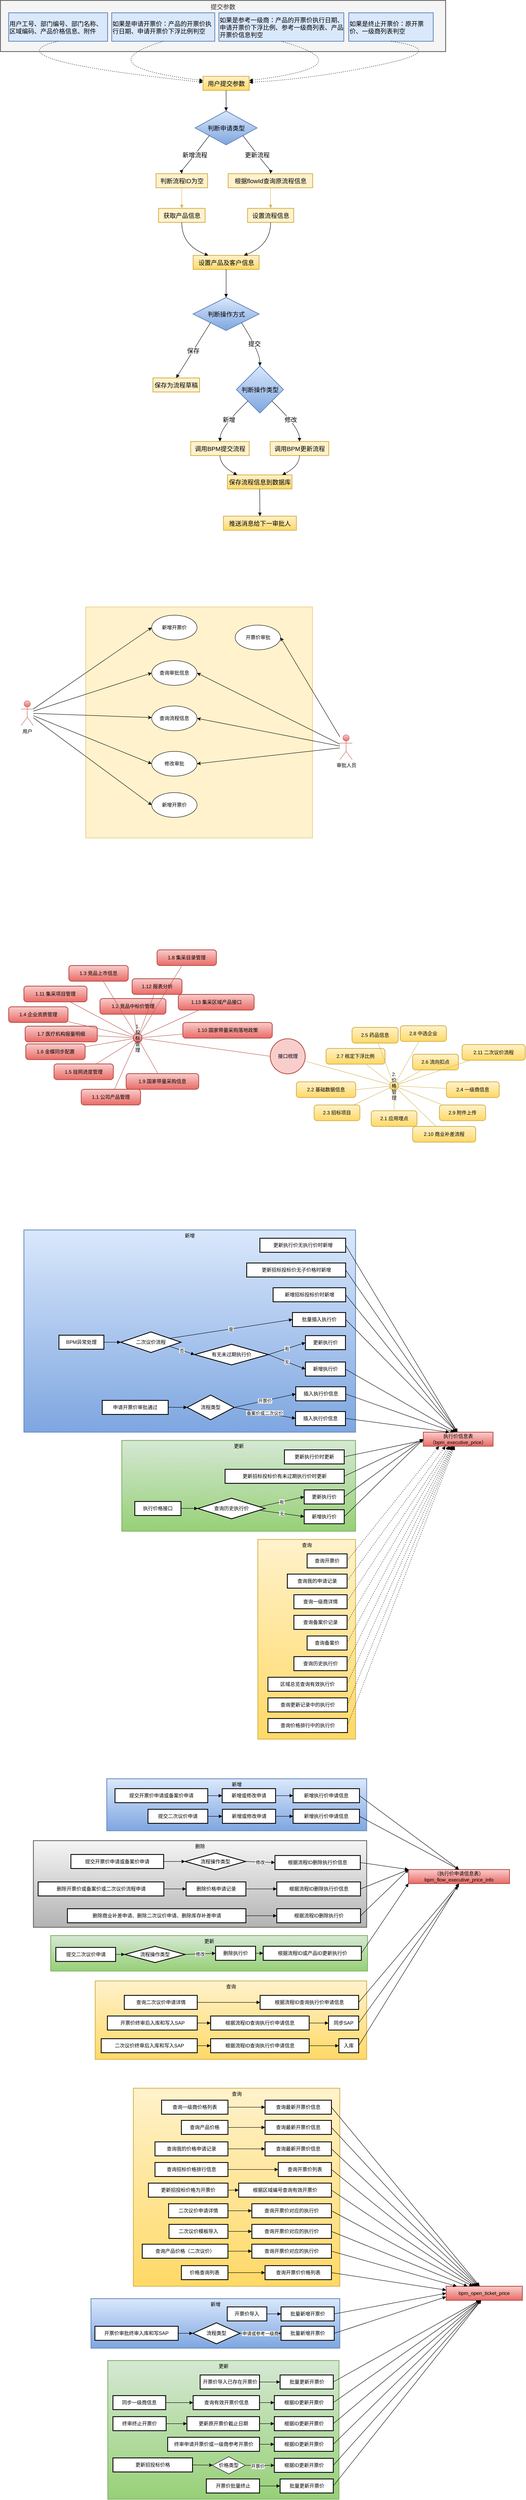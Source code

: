 <mxfile version="24.7.7">
  <diagram name="第 1 页" id="l5Lf0VB6GXugXm_NKXEi">
    <mxGraphModel dx="6917" dy="3773" grid="1" gridSize="10" guides="1" tooltips="1" connect="1" arrows="1" fold="1" page="1" pageScale="1" pageWidth="827" pageHeight="1169" math="0" shadow="0">
      <root>
        <mxCell id="0" />
        <mxCell id="1" parent="0" />
        <mxCell id="3gcszN6TvIsbYGYXbhkd-58" value="" style="rounded=0;whiteSpace=wrap;html=1;fillColor=#fff2cc;strokeColor=#d6b656;" parent="1" vertex="1">
          <mxGeometry x="857" y="1690" width="550" height="560" as="geometry" />
        </mxCell>
        <mxCell id="dfa77TRQc0kNnZSTThjv-1" value="提交参数" style="whiteSpace=wrap;strokeWidth=2;verticalAlign=top;fontSize=15;fillColor=#f5f5f5;strokeColor=#666666;fontColor=#333333;" parent="1" vertex="1">
          <mxGeometry x="650" y="220" width="1080" height="124" as="geometry" />
        </mxCell>
        <mxCell id="dfa77TRQc0kNnZSTThjv-2" value="用户工号、部门编号、部门名称、区域编码、产品价格信息、附件" style="whiteSpace=wrap;strokeWidth=2;fontSize=15;align=left;fillColor=#dae8fc;strokeColor=#6c8ebf;" parent="1" vertex="1">
          <mxGeometry x="670" y="250" width="240" height="69" as="geometry" />
        </mxCell>
        <mxCell id="dfa77TRQc0kNnZSTThjv-3" value="如果是申请开票价：产品的开票价执行日期、申请开票价下浮比例判空" style="whiteSpace=wrap;strokeWidth=2;fontSize=15;align=left;fillColor=#dae8fc;strokeColor=#6c8ebf;" parent="1" vertex="1">
          <mxGeometry x="920" y="250" width="250" height="69" as="geometry" />
        </mxCell>
        <mxCell id="dfa77TRQc0kNnZSTThjv-4" value="如果是参考一级商：产品的开票价执行日期、申请开票价下浮比例、参考一级商列表、产品开票价信息判空" style="whiteSpace=wrap;strokeWidth=2;fontSize=15;align=left;fillColor=#dae8fc;strokeColor=#6c8ebf;" parent="1" vertex="1">
          <mxGeometry x="1180" y="250" width="303" height="69" as="geometry" />
        </mxCell>
        <mxCell id="dfa77TRQc0kNnZSTThjv-5" value="如果是终止开票价：原开票价、一级商列表判空" style="whiteSpace=wrap;strokeWidth=2;fontSize=15;align=left;fillColor=#dae8fc;strokeColor=#6c8ebf;" parent="1" vertex="1">
          <mxGeometry x="1495" y="250" width="205" height="69" as="geometry" />
        </mxCell>
        <mxCell id="dfa77TRQc0kNnZSTThjv-6" value="用户提交参数" style="whiteSpace=wrap;strokeWidth=2;fontSize=15;fillColor=#fff2cc;gradientColor=#ffd966;strokeColor=#d6b656;" parent="1" vertex="1">
          <mxGeometry x="1141.5" y="404" width="112" height="34" as="geometry" />
        </mxCell>
        <mxCell id="dfa77TRQc0kNnZSTThjv-7" value="判断申请类型" style="rhombus;strokeWidth=2;whiteSpace=wrap;fontSize=15;fillColor=#dae8fc;strokeColor=#6c8ebf;gradientColor=#7ea6e0;" parent="1" vertex="1">
          <mxGeometry x="1122.5" y="488" width="150" height="82" as="geometry" />
        </mxCell>
        <mxCell id="dfa77TRQc0kNnZSTThjv-8" value="判断流程ID为空" style="whiteSpace=wrap;strokeWidth=2;fontSize=15;fillColor=#fff2cc;strokeColor=#d6b656;" parent="1" vertex="1">
          <mxGeometry x="1027.5" y="640" width="125" height="34" as="geometry" />
        </mxCell>
        <mxCell id="dfa77TRQc0kNnZSTThjv-9" value="根据flowId查询原流程信息" style="whiteSpace=wrap;strokeWidth=2;fontSize=15;fillColor=#fff2cc;strokeColor=#d6b656;" parent="1" vertex="1">
          <mxGeometry x="1202.5" y="640" width="205" height="34" as="geometry" />
        </mxCell>
        <mxCell id="dfa77TRQc0kNnZSTThjv-10" value="获取产品信息" style="whiteSpace=wrap;strokeWidth=2;fontSize=15;fillColor=#fff2cc;strokeColor=#d6b656;" parent="1" vertex="1">
          <mxGeometry x="1033.5" y="724" width="113" height="34" as="geometry" />
        </mxCell>
        <mxCell id="dfa77TRQc0kNnZSTThjv-11" value="设置流程信息" style="whiteSpace=wrap;strokeWidth=2;fontSize=15;fillColor=#fff2cc;strokeColor=#d6b656;" parent="1" vertex="1">
          <mxGeometry x="1249.5" y="724" width="112" height="34" as="geometry" />
        </mxCell>
        <mxCell id="dfa77TRQc0kNnZSTThjv-12" value="设置产品及客户信息" style="whiteSpace=wrap;strokeWidth=2;fontSize=15;fillColor=#fff2cc;gradientColor=#ffd966;strokeColor=#d6b656;" parent="1" vertex="1">
          <mxGeometry x="1117.5" y="838" width="160" height="34" as="geometry" />
        </mxCell>
        <mxCell id="dfa77TRQc0kNnZSTThjv-13" value="判断操作方式" style="rhombus;strokeWidth=2;whiteSpace=wrap;fontSize=15;fillColor=#dae8fc;gradientColor=#7ea6e0;strokeColor=#6c8ebf;" parent="1" vertex="1">
          <mxGeometry x="1117.5" y="940" width="160" height="80" as="geometry" />
        </mxCell>
        <mxCell id="dfa77TRQc0kNnZSTThjv-14" value="保存为流程草稿" style="whiteSpace=wrap;strokeWidth=2;fontSize=15;fillColor=#fff2cc;strokeColor=#d6b656;" parent="1" vertex="1">
          <mxGeometry x="1020" y="1135" width="113" height="34" as="geometry" />
        </mxCell>
        <mxCell id="dfa77TRQc0kNnZSTThjv-15" value="判断操作类型" style="rhombus;strokeWidth=2;whiteSpace=wrap;fontSize=15;fillColor=#dae8fc;gradientColor=#7ea6e0;strokeColor=#6c8ebf;" parent="1" vertex="1">
          <mxGeometry x="1222.5" y="1106" width="114" height="114" as="geometry" />
        </mxCell>
        <mxCell id="dfa77TRQc0kNnZSTThjv-16" value="调用BPM提交流程" style="whiteSpace=wrap;strokeWidth=2;fontSize=15;fillColor=#fff2cc;strokeColor=#d6b656;" parent="1" vertex="1">
          <mxGeometry x="1111.5" y="1289" width="142" height="34" as="geometry" />
        </mxCell>
        <mxCell id="dfa77TRQc0kNnZSTThjv-17" value="调用BPM更新流程" style="whiteSpace=wrap;strokeWidth=2;fontSize=15;fillColor=#fff2cc;strokeColor=#d6b656;" parent="1" vertex="1">
          <mxGeometry x="1304.5" y="1289" width="142" height="34" as="geometry" />
        </mxCell>
        <mxCell id="dfa77TRQc0kNnZSTThjv-18" value="保存流程信息到数据库" style="whiteSpace=wrap;strokeWidth=2;fontSize=15;fillColor=#fff2cc;gradientColor=#ffd966;strokeColor=#d6b656;" parent="1" vertex="1">
          <mxGeometry x="1200.75" y="1370" width="156.5" height="34" as="geometry" />
        </mxCell>
        <mxCell id="dfa77TRQc0kNnZSTThjv-19" value="推送消息给下一审批人" style="whiteSpace=wrap;strokeWidth=2;fontSize=15;fillColor=#fff2cc;gradientColor=#ffd966;strokeColor=#d6b656;" parent="1" vertex="1">
          <mxGeometry x="1191" y="1470" width="177" height="34" as="geometry" />
        </mxCell>
        <mxCell id="dfa77TRQc0kNnZSTThjv-20" value="" style="curved=1;startArrow=none;endArrow=block;exitX=0.5;exitY=1;entryX=0.5;entryY=0;rounded=0;fontSize=15;" parent="1" source="dfa77TRQc0kNnZSTThjv-6" target="dfa77TRQc0kNnZSTThjv-7" edge="1">
          <mxGeometry relative="1" as="geometry">
            <Array as="points" />
          </mxGeometry>
        </mxCell>
        <mxCell id="dfa77TRQc0kNnZSTThjv-21" value="新增流程" style="curved=1;startArrow=none;endArrow=block;exitX=0;exitY=0.92;entryX=0.5;entryY=0;rounded=0;fontSize=15;" parent="1" source="dfa77TRQc0kNnZSTThjv-7" target="dfa77TRQc0kNnZSTThjv-8" edge="1">
          <mxGeometry relative="1" as="geometry">
            <Array as="points">
              <mxPoint x="1089.5" y="636" />
            </Array>
          </mxGeometry>
        </mxCell>
        <mxCell id="dfa77TRQc0kNnZSTThjv-22" value="更新流程" style="curved=1;startArrow=none;endArrow=block;exitX=1;exitY=0.92;entryX=0.5;entryY=0;rounded=0;fontSize=15;" parent="1" source="dfa77TRQc0kNnZSTThjv-7" target="dfa77TRQc0kNnZSTThjv-9" edge="1">
          <mxGeometry relative="1" as="geometry">
            <Array as="points">
              <mxPoint x="1305.5" y="636" />
            </Array>
          </mxGeometry>
        </mxCell>
        <mxCell id="dfa77TRQc0kNnZSTThjv-23" value="" style="curved=1;startArrow=none;endArrow=block;exitX=0.5;exitY=1;entryX=0.5;entryY=0;rounded=0;fontSize=15;fillColor=#fff2cc;strokeColor=#d6b656;" parent="1" source="dfa77TRQc0kNnZSTThjv-8" target="dfa77TRQc0kNnZSTThjv-10" edge="1">
          <mxGeometry relative="1" as="geometry">
            <Array as="points" />
          </mxGeometry>
        </mxCell>
        <mxCell id="dfa77TRQc0kNnZSTThjv-24" value="" style="curved=1;startArrow=none;endArrow=block;exitX=0.5;exitY=1;entryX=0.5;entryY=0;rounded=0;fontSize=15;fillColor=#fff2cc;strokeColor=#d6b656;" parent="1" source="dfa77TRQc0kNnZSTThjv-9" target="dfa77TRQc0kNnZSTThjv-11" edge="1">
          <mxGeometry relative="1" as="geometry">
            <Array as="points" />
          </mxGeometry>
        </mxCell>
        <mxCell id="dfa77TRQc0kNnZSTThjv-25" value="" style="curved=1;startArrow=none;endArrow=block;exitX=0.5;exitY=1;entryX=0.23;entryY=0;rounded=0;fontSize=15;" parent="1" source="dfa77TRQc0kNnZSTThjv-10" target="dfa77TRQc0kNnZSTThjv-12" edge="1">
          <mxGeometry relative="1" as="geometry">
            <Array as="points">
              <mxPoint x="1089.5" y="813" />
            </Array>
          </mxGeometry>
        </mxCell>
        <mxCell id="dfa77TRQc0kNnZSTThjv-26" value="" style="curved=1;startArrow=none;endArrow=block;exitX=0.5;exitY=1;entryX=0.77;entryY=0;rounded=0;fontSize=15;" parent="1" source="dfa77TRQc0kNnZSTThjv-11" target="dfa77TRQc0kNnZSTThjv-12" edge="1">
          <mxGeometry relative="1" as="geometry">
            <Array as="points">
              <mxPoint x="1305.5" y="813" />
            </Array>
          </mxGeometry>
        </mxCell>
        <mxCell id="dfa77TRQc0kNnZSTThjv-27" value="" style="curved=1;startArrow=none;endArrow=block;exitX=0.5;exitY=1;entryX=0.5;entryY=0;rounded=0;fontSize=15;" parent="1" source="dfa77TRQc0kNnZSTThjv-12" target="dfa77TRQc0kNnZSTThjv-13" edge="1">
          <mxGeometry relative="1" as="geometry">
            <Array as="points" />
          </mxGeometry>
        </mxCell>
        <mxCell id="dfa77TRQc0kNnZSTThjv-28" value="保存" style="curved=1;startArrow=none;endArrow=block;exitX=0.05;exitY=1;entryX=0.5;entryY=0;rounded=0;fontSize=15;" parent="1" source="dfa77TRQc0kNnZSTThjv-13" target="dfa77TRQc0kNnZSTThjv-14" edge="1">
          <mxGeometry relative="1" as="geometry">
            <Array as="points">
              <mxPoint x="1115.5" y="1072" />
            </Array>
          </mxGeometry>
        </mxCell>
        <mxCell id="dfa77TRQc0kNnZSTThjv-29" value="提交" style="curved=1;startArrow=none;endArrow=block;exitX=0.94;exitY=1;entryX=0.5;entryY=0;rounded=0;fontSize=15;" parent="1" source="dfa77TRQc0kNnZSTThjv-13" target="dfa77TRQc0kNnZSTThjv-15" edge="1">
          <mxGeometry relative="1" as="geometry">
            <Array as="points">
              <mxPoint x="1279.5" y="1072" />
            </Array>
          </mxGeometry>
        </mxCell>
        <mxCell id="dfa77TRQc0kNnZSTThjv-30" value="新增" style="curved=1;startArrow=none;endArrow=block;exitX=0;exitY=0.98;entryX=0.5;entryY=0;rounded=0;fontSize=15;" parent="1" source="dfa77TRQc0kNnZSTThjv-15" target="dfa77TRQc0kNnZSTThjv-16" edge="1">
          <mxGeometry relative="1" as="geometry">
            <Array as="points">
              <mxPoint x="1183.5" y="1255" />
            </Array>
          </mxGeometry>
        </mxCell>
        <mxCell id="dfa77TRQc0kNnZSTThjv-31" value="修改" style="curved=1;startArrow=none;endArrow=block;exitX=1;exitY=0.98;entryX=0.5;entryY=0;rounded=0;fontSize=15;" parent="1" source="dfa77TRQc0kNnZSTThjv-15" target="dfa77TRQc0kNnZSTThjv-17" edge="1">
          <mxGeometry relative="1" as="geometry">
            <Array as="points">
              <mxPoint x="1375.5" y="1255" />
            </Array>
          </mxGeometry>
        </mxCell>
        <mxCell id="dfa77TRQc0kNnZSTThjv-32" value="" style="curved=1;startArrow=none;endArrow=block;exitX=0.5;exitY=1;entryX=0.15;entryY=0;rounded=0;fontSize=15;" parent="1" source="dfa77TRQc0kNnZSTThjv-16" target="dfa77TRQc0kNnZSTThjv-18" edge="1">
          <mxGeometry relative="1" as="geometry">
            <Array as="points">
              <mxPoint x="1183.5" y="1348" />
            </Array>
          </mxGeometry>
        </mxCell>
        <mxCell id="dfa77TRQc0kNnZSTThjv-33" value="" style="curved=1;startArrow=none;endArrow=block;exitX=0.5;exitY=1;entryX=0.85;entryY=0;rounded=0;fontSize=15;" parent="1" source="dfa77TRQc0kNnZSTThjv-17" target="dfa77TRQc0kNnZSTThjv-18" edge="1">
          <mxGeometry relative="1" as="geometry">
            <Array as="points">
              <mxPoint x="1375.5" y="1348" />
            </Array>
          </mxGeometry>
        </mxCell>
        <mxCell id="dfa77TRQc0kNnZSTThjv-34" value="" style="curved=1;startArrow=none;endArrow=block;exitX=0.5;exitY=1;entryX=0.5;entryY=0;rounded=0;fontSize=15;entryDx=0;entryDy=0;" parent="1" source="dfa77TRQc0kNnZSTThjv-18" target="dfa77TRQc0kNnZSTThjv-19" edge="1">
          <mxGeometry relative="1" as="geometry">
            <Array as="points" />
            <mxPoint x="1279" y="1457" as="targetPoint" />
          </mxGeometry>
        </mxCell>
        <mxCell id="dfa77TRQc0kNnZSTThjv-35" value="" style="curved=1;dashed=1;dashPattern=2 3;startArrow=none;endArrow=block;exitX=0.5;exitY=1;entryX=0;entryY=0.42;rounded=0;fontSize=15;" parent="1" source="dfa77TRQc0kNnZSTThjv-2" target="dfa77TRQc0kNnZSTThjv-6" edge="1">
          <mxGeometry relative="1" as="geometry">
            <Array as="points">
              <mxPoint x="701.5" y="340" />
              <mxPoint x="871.5" y="390" />
            </Array>
          </mxGeometry>
        </mxCell>
        <mxCell id="dfa77TRQc0kNnZSTThjv-36" value="" style="curved=1;dashed=1;dashPattern=2 3;startArrow=none;endArrow=block;exitX=0.5;exitY=1;entryX=0;entryY=0.3;rounded=0;fontSize=15;" parent="1" source="dfa77TRQc0kNnZSTThjv-3" target="dfa77TRQc0kNnZSTThjv-6" edge="1">
          <mxGeometry relative="1" as="geometry">
            <Array as="points">
              <mxPoint x="852.5" y="379" />
            </Array>
          </mxGeometry>
        </mxCell>
        <mxCell id="dfa77TRQc0kNnZSTThjv-37" value="" style="curved=1;dashed=1;dashPattern=2 3;startArrow=none;endArrow=block;exitX=0.5;exitY=1;entryX=1;entryY=0.3;rounded=0;fontSize=15;" parent="1" source="dfa77TRQc0kNnZSTThjv-4" target="dfa77TRQc0kNnZSTThjv-6" edge="1">
          <mxGeometry relative="1" as="geometry">
            <Array as="points">
              <mxPoint x="1542.5" y="379" />
            </Array>
          </mxGeometry>
        </mxCell>
        <mxCell id="dfa77TRQc0kNnZSTThjv-38" value="" style="curved=1;dashed=1;dashPattern=2 3;startArrow=none;endArrow=block;exitX=0.5;exitY=1;entryX=1;entryY=0.43;rounded=0;fontSize=15;" parent="1" source="dfa77TRQc0kNnZSTThjv-5" target="dfa77TRQc0kNnZSTThjv-6" edge="1">
          <mxGeometry relative="1" as="geometry">
            <Array as="points">
              <mxPoint x="1741.5" y="340" />
              <mxPoint x="1411.5" y="410" />
            </Array>
          </mxGeometry>
        </mxCell>
        <mxCell id="3gcszN6TvIsbYGYXbhkd-63" style="rounded=0;orthogonalLoop=1;jettySize=auto;html=1;entryX=0;entryY=0.5;entryDx=0;entryDy=0;" parent="1" source="3gcszN6TvIsbYGYXbhkd-57" target="3gcszN6TvIsbYGYXbhkd-59" edge="1">
          <mxGeometry relative="1" as="geometry" />
        </mxCell>
        <mxCell id="3gcszN6TvIsbYGYXbhkd-65" style="rounded=0;orthogonalLoop=1;jettySize=auto;html=1;entryX=0;entryY=0.5;entryDx=0;entryDy=0;" parent="1" source="3gcszN6TvIsbYGYXbhkd-57" target="3gcszN6TvIsbYGYXbhkd-61" edge="1">
          <mxGeometry relative="1" as="geometry" />
        </mxCell>
        <mxCell id="3gcszN6TvIsbYGYXbhkd-77" style="rounded=0;orthogonalLoop=1;jettySize=auto;html=1;entryX=0;entryY=0.5;entryDx=0;entryDy=0;" parent="1" source="3gcszN6TvIsbYGYXbhkd-57" target="3gcszN6TvIsbYGYXbhkd-69" edge="1">
          <mxGeometry relative="1" as="geometry" />
        </mxCell>
        <mxCell id="3gcszN6TvIsbYGYXbhkd-78" style="rounded=0;orthogonalLoop=1;jettySize=auto;html=1;" parent="1" source="3gcszN6TvIsbYGYXbhkd-57" target="3gcszN6TvIsbYGYXbhkd-70" edge="1">
          <mxGeometry relative="1" as="geometry" />
        </mxCell>
        <mxCell id="3gcszN6TvIsbYGYXbhkd-79" style="rounded=0;orthogonalLoop=1;jettySize=auto;html=1;entryX=0;entryY=0.5;entryDx=0;entryDy=0;" parent="1" source="3gcszN6TvIsbYGYXbhkd-57" target="3gcszN6TvIsbYGYXbhkd-71" edge="1">
          <mxGeometry relative="1" as="geometry" />
        </mxCell>
        <mxCell id="3gcszN6TvIsbYGYXbhkd-57" value="用户" style="shape=umlActor;verticalLabelPosition=bottom;verticalAlign=top;html=1;fillColor=#f8cecc;gradientColor=#ea6b66;strokeColor=#b85450;" parent="1" vertex="1">
          <mxGeometry x="700" y="1917.5" width="30" height="60" as="geometry" />
        </mxCell>
        <mxCell id="3gcszN6TvIsbYGYXbhkd-59" value="新增开票价" style="ellipse;whiteSpace=wrap;html=1;" parent="1" vertex="1">
          <mxGeometry x="1017" y="1710" width="110" height="60" as="geometry" />
        </mxCell>
        <mxCell id="3gcszN6TvIsbYGYXbhkd-60" value="开票价审批" style="ellipse;whiteSpace=wrap;html=1;" parent="1" vertex="1">
          <mxGeometry x="1219.5" y="1734" width="110" height="60" as="geometry" />
        </mxCell>
        <mxCell id="3gcszN6TvIsbYGYXbhkd-61" value="新增开票价" style="ellipse;whiteSpace=wrap;html=1;" parent="1" vertex="1">
          <mxGeometry x="1017" y="2140" width="110" height="60" as="geometry" />
        </mxCell>
        <mxCell id="3gcszN6TvIsbYGYXbhkd-72" style="rounded=0;orthogonalLoop=1;jettySize=auto;html=1;entryX=1;entryY=0.5;entryDx=0;entryDy=0;" parent="1" source="3gcszN6TvIsbYGYXbhkd-67" target="3gcszN6TvIsbYGYXbhkd-69" edge="1">
          <mxGeometry relative="1" as="geometry" />
        </mxCell>
        <mxCell id="3gcszN6TvIsbYGYXbhkd-73" style="rounded=0;orthogonalLoop=1;jettySize=auto;html=1;entryX=1;entryY=0.5;entryDx=0;entryDy=0;" parent="1" source="3gcszN6TvIsbYGYXbhkd-67" target="3gcszN6TvIsbYGYXbhkd-70" edge="1">
          <mxGeometry relative="1" as="geometry" />
        </mxCell>
        <mxCell id="3gcszN6TvIsbYGYXbhkd-74" style="rounded=0;orthogonalLoop=1;jettySize=auto;html=1;entryX=1;entryY=0.5;entryDx=0;entryDy=0;" parent="1" source="3gcszN6TvIsbYGYXbhkd-67" target="3gcszN6TvIsbYGYXbhkd-71" edge="1">
          <mxGeometry relative="1" as="geometry" />
        </mxCell>
        <mxCell id="3gcszN6TvIsbYGYXbhkd-76" style="rounded=0;orthogonalLoop=1;jettySize=auto;html=1;entryX=1;entryY=0.5;entryDx=0;entryDy=0;" parent="1" source="3gcszN6TvIsbYGYXbhkd-67" target="3gcszN6TvIsbYGYXbhkd-60" edge="1">
          <mxGeometry relative="1" as="geometry" />
        </mxCell>
        <mxCell id="3gcszN6TvIsbYGYXbhkd-67" value="审批人员" style="shape=umlActor;verticalLabelPosition=bottom;verticalAlign=top;html=1;fillColor=#f8cecc;gradientColor=#ea6b66;strokeColor=#b85450;" parent="1" vertex="1">
          <mxGeometry x="1473.5" y="2000" width="30" height="60" as="geometry" />
        </mxCell>
        <mxCell id="3gcszN6TvIsbYGYXbhkd-69" value="查询审批信息" style="ellipse;whiteSpace=wrap;html=1;" parent="1" vertex="1">
          <mxGeometry x="1017" y="1820" width="110" height="60" as="geometry" />
        </mxCell>
        <mxCell id="3gcszN6TvIsbYGYXbhkd-70" value="查询流程信息" style="ellipse;whiteSpace=wrap;html=1;" parent="1" vertex="1">
          <mxGeometry x="1017" y="1930" width="110" height="60" as="geometry" />
        </mxCell>
        <mxCell id="3gcszN6TvIsbYGYXbhkd-71" value="修改审批" style="ellipse;whiteSpace=wrap;html=1;" parent="1" vertex="1">
          <mxGeometry x="1017" y="2040" width="110" height="60" as="geometry" />
        </mxCell>
        <mxCell id="Mqd-t4iiEbfScV_6FuaS-342" value="接口梳理" style="ellipse;aspect=fixed;strokeWidth=2;whiteSpace=wrap;fillColor=#f8cecc;strokeColor=#b85450;" parent="1" vertex="1">
          <mxGeometry x="1304.5" y="2736.5" width="85" height="85" as="geometry" />
        </mxCell>
        <mxCell id="Mqd-t4iiEbfScV_6FuaS-343" value="1. 投标管理" style="rounded=1;absoluteArcSize=1;arcSize=14;whiteSpace=wrap;strokeWidth=2;fillColor=#f8cecc;gradientColor=#ea6b66;strokeColor=#b85450;" parent="1" vertex="1">
          <mxGeometry x="973" y="2725" width="20" height="19" as="geometry" />
        </mxCell>
        <mxCell id="Mqd-t4iiEbfScV_6FuaS-344" value="1.1 公司产品管理" style="rounded=1;absoluteArcSize=1;arcSize=14;whiteSpace=wrap;strokeWidth=2;fillColor=#f8cecc;gradientColor=#ea6b66;strokeColor=#b85450;" parent="1" vertex="1">
          <mxGeometry x="846" y="2859" width="144" height="38" as="geometry" />
        </mxCell>
        <mxCell id="Mqd-t4iiEbfScV_6FuaS-345" value="1.2 竞品中标价管理" style="rounded=1;absoluteArcSize=1;arcSize=14;whiteSpace=wrap;strokeWidth=2;fillColor=#f8cecc;gradientColor=#ea6b66;strokeColor=#b85450;" parent="1" vertex="1">
          <mxGeometry x="891.5" y="2639" width="160" height="38" as="geometry" />
        </mxCell>
        <mxCell id="Mqd-t4iiEbfScV_6FuaS-346" value="1.3 竞品上市信息" style="rounded=1;absoluteArcSize=1;arcSize=14;whiteSpace=wrap;strokeWidth=2;fillColor=#f8cecc;gradientColor=#ea6b66;strokeColor=#b85450;" parent="1" vertex="1">
          <mxGeometry x="816" y="2559" width="144" height="38" as="geometry" />
        </mxCell>
        <mxCell id="Mqd-t4iiEbfScV_6FuaS-347" value="1.4 企业资质管理" style="rounded=1;absoluteArcSize=1;arcSize=14;whiteSpace=wrap;strokeWidth=2;fillColor=#f8cecc;gradientColor=#ea6b66;strokeColor=#b85450;" parent="1" vertex="1">
          <mxGeometry x="670" y="2659" width="144" height="38" as="geometry" />
        </mxCell>
        <mxCell id="Mqd-t4iiEbfScV_6FuaS-348" value="1.5 挂网进度管理" style="rounded=1;absoluteArcSize=1;arcSize=14;whiteSpace=wrap;strokeWidth=2;fillColor=#f8cecc;gradientColor=#ea6b66;strokeColor=#b85450;" parent="1" vertex="1">
          <mxGeometry x="780" y="2797.5" width="144" height="38" as="geometry" />
        </mxCell>
        <mxCell id="Mqd-t4iiEbfScV_6FuaS-349" value="1.6 金蝶同步配置" style="rounded=1;absoluteArcSize=1;arcSize=14;whiteSpace=wrap;strokeWidth=2;fillColor=#f8cecc;gradientColor=#ea6b66;strokeColor=#b85450;" parent="1" vertex="1">
          <mxGeometry x="711.5" y="2749" width="144" height="38" as="geometry" />
        </mxCell>
        <mxCell id="Mqd-t4iiEbfScV_6FuaS-350" value="1.7 医疗机构报量明细" style="rounded=1;absoluteArcSize=1;arcSize=14;whiteSpace=wrap;strokeWidth=2;fillColor=#f8cecc;gradientColor=#ea6b66;strokeColor=#b85450;" parent="1" vertex="1">
          <mxGeometry x="710" y="2706" width="175" height="38" as="geometry" />
        </mxCell>
        <mxCell id="Mqd-t4iiEbfScV_6FuaS-351" value="1.8 集采目录管理" style="rounded=1;absoluteArcSize=1;arcSize=14;whiteSpace=wrap;strokeWidth=2;fillColor=#f8cecc;gradientColor=#ea6b66;strokeColor=#b85450;" parent="1" vertex="1">
          <mxGeometry x="1030" y="2521" width="144" height="38" as="geometry" />
        </mxCell>
        <mxCell id="Mqd-t4iiEbfScV_6FuaS-352" value="1.9 国家带量采购信息" style="rounded=1;absoluteArcSize=1;arcSize=14;whiteSpace=wrap;strokeWidth=2;fillColor=#f8cecc;gradientColor=#ea6b66;strokeColor=#b85450;" parent="1" vertex="1">
          <mxGeometry x="955" y="2821" width="176" height="38" as="geometry" />
        </mxCell>
        <mxCell id="Mqd-t4iiEbfScV_6FuaS-353" value="1.10 国家带量采购落地政策" style="rounded=1;absoluteArcSize=1;arcSize=14;whiteSpace=wrap;strokeWidth=2;fillColor=#f8cecc;gradientColor=#ea6b66;strokeColor=#b85450;" parent="1" vertex="1">
          <mxGeometry x="1092.5" y="2697" width="217" height="38" as="geometry" />
        </mxCell>
        <mxCell id="Mqd-t4iiEbfScV_6FuaS-354" value="1.11 集采项目管理" style="rounded=1;absoluteArcSize=1;arcSize=14;whiteSpace=wrap;strokeWidth=2;fillColor=#f8cecc;gradientColor=#ea6b66;strokeColor=#b85450;" parent="1" vertex="1">
          <mxGeometry x="707" y="2609" width="153" height="38" as="geometry" />
        </mxCell>
        <mxCell id="Mqd-t4iiEbfScV_6FuaS-355" value="1.12 报表分析" style="rounded=1;absoluteArcSize=1;arcSize=14;whiteSpace=wrap;strokeWidth=2;fillColor=#f8cecc;gradientColor=#ea6b66;strokeColor=#b85450;" parent="1" vertex="1">
          <mxGeometry x="969.5" y="2591" width="121" height="38" as="geometry" />
        </mxCell>
        <mxCell id="Mqd-t4iiEbfScV_6FuaS-356" value="1.13 集采区域产品接口" style="rounded=1;absoluteArcSize=1;arcSize=14;whiteSpace=wrap;strokeWidth=2;fillColor=#f8cecc;gradientColor=#ea6b66;strokeColor=#b85450;" parent="1" vertex="1">
          <mxGeometry x="1081.5" y="2629" width="184" height="38" as="geometry" />
        </mxCell>
        <mxCell id="Mqd-t4iiEbfScV_6FuaS-357" value="2. 价格管理" style="rounded=1;absoluteArcSize=1;arcSize=14;whiteSpace=wrap;strokeWidth=2;fillColor=#fff2cc;strokeColor=#d6b656;gradientColor=#ffd966;" parent="1" vertex="1">
          <mxGeometry x="1595" y="2841" width="20" height="19" as="geometry" />
        </mxCell>
        <mxCell id="Mqd-t4iiEbfScV_6FuaS-358" value="2.1 应用埋点" style="rounded=1;absoluteArcSize=1;arcSize=14;whiteSpace=wrap;strokeWidth=2;fillColor=#fff2cc;strokeColor=#d6b656;gradientColor=#ffd966;" parent="1" vertex="1">
          <mxGeometry x="1549.5" y="2911" width="111" height="38" as="geometry" />
        </mxCell>
        <mxCell id="Mqd-t4iiEbfScV_6FuaS-359" value="2.2 基础数据信息" style="rounded=1;absoluteArcSize=1;arcSize=14;whiteSpace=wrap;strokeWidth=2;fillColor=#fff2cc;strokeColor=#d6b656;gradientColor=#ffd966;" parent="1" vertex="1">
          <mxGeometry x="1368" y="2841" width="144" height="38" as="geometry" />
        </mxCell>
        <mxCell id="Mqd-t4iiEbfScV_6FuaS-360" value="2.3 招标项目" style="rounded=1;absoluteArcSize=1;arcSize=14;whiteSpace=wrap;strokeWidth=2;fillColor=#fff2cc;strokeColor=#d6b656;gradientColor=#ffd966;" parent="1" vertex="1">
          <mxGeometry x="1411" y="2897" width="111" height="38" as="geometry" />
        </mxCell>
        <mxCell id="Mqd-t4iiEbfScV_6FuaS-361" value="2.4 一级商信息" style="rounded=1;absoluteArcSize=1;arcSize=14;whiteSpace=wrap;strokeWidth=2;fillColor=#fff2cc;strokeColor=#d6b656;gradientColor=#ffd966;" parent="1" vertex="1">
          <mxGeometry x="1732" y="2841" width="128" height="38" as="geometry" />
        </mxCell>
        <mxCell id="Mqd-t4iiEbfScV_6FuaS-362" value="2.5 药品信息" style="rounded=1;absoluteArcSize=1;arcSize=14;whiteSpace=wrap;strokeWidth=2;fillColor=#fff2cc;strokeColor=#d6b656;gradientColor=#ffd966;" parent="1" vertex="1">
          <mxGeometry x="1503" y="2709" width="112" height="38" as="geometry" />
        </mxCell>
        <mxCell id="Mqd-t4iiEbfScV_6FuaS-363" value="2.6 流向扣点" style="rounded=1;absoluteArcSize=1;arcSize=14;whiteSpace=wrap;strokeWidth=2;fillColor=#fff2cc;strokeColor=#d6b656;gradientColor=#ffd966;" parent="1" vertex="1">
          <mxGeometry x="1650" y="2774" width="111" height="38" as="geometry" />
        </mxCell>
        <mxCell id="Mqd-t4iiEbfScV_6FuaS-364" value="2.7 核定下浮比例" style="rounded=1;absoluteArcSize=1;arcSize=14;whiteSpace=wrap;strokeWidth=2;fillColor=#fff2cc;strokeColor=#d6b656;gradientColor=#ffd966;" parent="1" vertex="1">
          <mxGeometry x="1440" y="2760" width="143" height="38" as="geometry" />
        </mxCell>
        <mxCell id="Mqd-t4iiEbfScV_6FuaS-365" value="2.8 中选企业" style="rounded=1;absoluteArcSize=1;arcSize=14;whiteSpace=wrap;strokeWidth=2;fillColor=#fff2cc;strokeColor=#d6b656;gradientColor=#ffd966;" parent="1" vertex="1">
          <mxGeometry x="1620" y="2705" width="112" height="38" as="geometry" />
        </mxCell>
        <mxCell id="Mqd-t4iiEbfScV_6FuaS-366" value="2.9 附件上传" style="rounded=1;absoluteArcSize=1;arcSize=14;whiteSpace=wrap;strokeWidth=2;fillColor=#fff2cc;strokeColor=#d6b656;gradientColor=#ffd966;" parent="1" vertex="1">
          <mxGeometry x="1715" y="2897" width="112" height="38" as="geometry" />
        </mxCell>
        <mxCell id="Mqd-t4iiEbfScV_6FuaS-367" value="2.10 商业补差流程" style="rounded=1;absoluteArcSize=1;arcSize=14;whiteSpace=wrap;strokeWidth=2;fillColor=#fff2cc;strokeColor=#d6b656;gradientColor=#ffd966;" parent="1" vertex="1">
          <mxGeometry x="1650" y="2949" width="153" height="38" as="geometry" />
        </mxCell>
        <mxCell id="Mqd-t4iiEbfScV_6FuaS-368" value="2.11 二次议价流程" style="rounded=1;absoluteArcSize=1;arcSize=14;whiteSpace=wrap;strokeWidth=2;fillColor=#fff2cc;strokeColor=#d6b656;gradientColor=#ffd966;" parent="1" vertex="1">
          <mxGeometry x="1770" y="2750.5" width="153" height="38" as="geometry" />
        </mxCell>
        <mxCell id="Mqd-t4iiEbfScV_6FuaS-369" style="endArrow=none;rounded=0;exitX=0;exitY=0.5;exitDx=0;exitDy=0;fillColor=#f8cecc;gradientColor=#ea6b66;strokeColor=#b85450;" parent="1" source="Mqd-t4iiEbfScV_6FuaS-342" target="Mqd-t4iiEbfScV_6FuaS-343" edge="1">
          <mxGeometry relative="1" as="geometry">
            <mxPoint x="1248.532" y="2859.932" as="sourcePoint" />
          </mxGeometry>
        </mxCell>
        <mxCell id="Mqd-t4iiEbfScV_6FuaS-370" style="endArrow=none;rounded=0;fillColor=#fff2cc;strokeColor=#d6b656;gradientColor=#ffd966;" parent="1" source="Mqd-t4iiEbfScV_6FuaS-342" target="Mqd-t4iiEbfScV_6FuaS-357" edge="1">
          <mxGeometry relative="1" as="geometry" />
        </mxCell>
        <mxCell id="Mqd-t4iiEbfScV_6FuaS-371" style="endArrow=none;rounded=0;fillColor=#f8cecc;gradientColor=#ea6b66;strokeColor=#b85450;" parent="1" source="Mqd-t4iiEbfScV_6FuaS-343" target="Mqd-t4iiEbfScV_6FuaS-344" edge="1">
          <mxGeometry relative="1" as="geometry" />
        </mxCell>
        <mxCell id="Mqd-t4iiEbfScV_6FuaS-372" style="endArrow=none;rounded=0;fillColor=#f8cecc;gradientColor=#ea6b66;strokeColor=#b85450;" parent="1" source="Mqd-t4iiEbfScV_6FuaS-343" target="Mqd-t4iiEbfScV_6FuaS-345" edge="1">
          <mxGeometry relative="1" as="geometry" />
        </mxCell>
        <mxCell id="Mqd-t4iiEbfScV_6FuaS-373" style="endArrow=none;rounded=0;fillColor=#f8cecc;gradientColor=#ea6b66;strokeColor=#b85450;" parent="1" source="Mqd-t4iiEbfScV_6FuaS-343" target="Mqd-t4iiEbfScV_6FuaS-346" edge="1">
          <mxGeometry relative="1" as="geometry" />
        </mxCell>
        <mxCell id="Mqd-t4iiEbfScV_6FuaS-374" style="endArrow=none;rounded=0;fillColor=#f8cecc;gradientColor=#ea6b66;strokeColor=#b85450;" parent="1" source="Mqd-t4iiEbfScV_6FuaS-343" target="Mqd-t4iiEbfScV_6FuaS-347" edge="1">
          <mxGeometry relative="1" as="geometry" />
        </mxCell>
        <mxCell id="Mqd-t4iiEbfScV_6FuaS-375" style="endArrow=none;rounded=0;fillColor=#f8cecc;gradientColor=#ea6b66;strokeColor=#b85450;" parent="1" source="Mqd-t4iiEbfScV_6FuaS-343" target="Mqd-t4iiEbfScV_6FuaS-348" edge="1">
          <mxGeometry relative="1" as="geometry" />
        </mxCell>
        <mxCell id="Mqd-t4iiEbfScV_6FuaS-376" style="endArrow=none;rounded=0;fillColor=#f8cecc;gradientColor=#ea6b66;strokeColor=#b85450;" parent="1" source="Mqd-t4iiEbfScV_6FuaS-343" target="Mqd-t4iiEbfScV_6FuaS-349" edge="1">
          <mxGeometry relative="1" as="geometry" />
        </mxCell>
        <mxCell id="Mqd-t4iiEbfScV_6FuaS-377" style="endArrow=none;rounded=0;fillColor=#f8cecc;gradientColor=#ea6b66;strokeColor=#b85450;" parent="1" source="Mqd-t4iiEbfScV_6FuaS-343" target="Mqd-t4iiEbfScV_6FuaS-350" edge="1">
          <mxGeometry relative="1" as="geometry" />
        </mxCell>
        <mxCell id="Mqd-t4iiEbfScV_6FuaS-378" style="endArrow=none;rounded=0;fillColor=#f8cecc;gradientColor=#ea6b66;strokeColor=#b85450;" parent="1" source="Mqd-t4iiEbfScV_6FuaS-343" target="Mqd-t4iiEbfScV_6FuaS-351" edge="1">
          <mxGeometry relative="1" as="geometry" />
        </mxCell>
        <mxCell id="Mqd-t4iiEbfScV_6FuaS-379" style="endArrow=none;rounded=0;fillColor=#f8cecc;gradientColor=#ea6b66;strokeColor=#b85450;" parent="1" source="Mqd-t4iiEbfScV_6FuaS-343" target="Mqd-t4iiEbfScV_6FuaS-352" edge="1">
          <mxGeometry relative="1" as="geometry" />
        </mxCell>
        <mxCell id="Mqd-t4iiEbfScV_6FuaS-380" style="endArrow=none;rounded=0;fillColor=#f8cecc;gradientColor=#ea6b66;strokeColor=#b85450;" parent="1" source="Mqd-t4iiEbfScV_6FuaS-343" target="Mqd-t4iiEbfScV_6FuaS-353" edge="1">
          <mxGeometry relative="1" as="geometry" />
        </mxCell>
        <mxCell id="Mqd-t4iiEbfScV_6FuaS-381" style="endArrow=none;rounded=0;fillColor=#f8cecc;gradientColor=#ea6b66;strokeColor=#b85450;" parent="1" source="Mqd-t4iiEbfScV_6FuaS-343" target="Mqd-t4iiEbfScV_6FuaS-354" edge="1">
          <mxGeometry relative="1" as="geometry" />
        </mxCell>
        <mxCell id="Mqd-t4iiEbfScV_6FuaS-382" style="endArrow=none;rounded=0;fillColor=#f8cecc;gradientColor=#ea6b66;strokeColor=#b85450;" parent="1" source="Mqd-t4iiEbfScV_6FuaS-343" target="Mqd-t4iiEbfScV_6FuaS-355" edge="1">
          <mxGeometry relative="1" as="geometry" />
        </mxCell>
        <mxCell id="Mqd-t4iiEbfScV_6FuaS-383" style="endArrow=none;rounded=0;fillColor=#f8cecc;gradientColor=#ea6b66;strokeColor=#b85450;" parent="1" source="Mqd-t4iiEbfScV_6FuaS-343" target="Mqd-t4iiEbfScV_6FuaS-356" edge="1">
          <mxGeometry relative="1" as="geometry" />
        </mxCell>
        <mxCell id="Mqd-t4iiEbfScV_6FuaS-384" style="endArrow=none;rounded=0;fillColor=#fff2cc;strokeColor=#d6b656;gradientColor=#ffd966;" parent="1" source="Mqd-t4iiEbfScV_6FuaS-357" target="Mqd-t4iiEbfScV_6FuaS-358" edge="1">
          <mxGeometry relative="1" as="geometry" />
        </mxCell>
        <mxCell id="Mqd-t4iiEbfScV_6FuaS-385" style="endArrow=none;rounded=0;entryX=1;entryY=0.5;entryDx=0;entryDy=0;fillColor=#fff2cc;strokeColor=#d6b656;gradientColor=#ffd966;" parent="1" source="Mqd-t4iiEbfScV_6FuaS-357" target="Mqd-t4iiEbfScV_6FuaS-359" edge="1">
          <mxGeometry relative="1" as="geometry">
            <mxPoint x="1496" y="2867.663" as="targetPoint" />
          </mxGeometry>
        </mxCell>
        <mxCell id="Mqd-t4iiEbfScV_6FuaS-386" style="endArrow=none;rounded=0;fillColor=#fff2cc;strokeColor=#d6b656;gradientColor=#ffd966;" parent="1" source="Mqd-t4iiEbfScV_6FuaS-357" target="Mqd-t4iiEbfScV_6FuaS-360" edge="1">
          <mxGeometry relative="1" as="geometry" />
        </mxCell>
        <mxCell id="Mqd-t4iiEbfScV_6FuaS-387" style="endArrow=none;rounded=0;fillColor=#fff2cc;strokeColor=#d6b656;gradientColor=#ffd966;" parent="1" source="Mqd-t4iiEbfScV_6FuaS-357" target="Mqd-t4iiEbfScV_6FuaS-361" edge="1">
          <mxGeometry relative="1" as="geometry" />
        </mxCell>
        <mxCell id="Mqd-t4iiEbfScV_6FuaS-388" style="endArrow=none;rounded=0;fillColor=#fff2cc;strokeColor=#d6b656;gradientColor=#ffd966;" parent="1" source="Mqd-t4iiEbfScV_6FuaS-357" target="Mqd-t4iiEbfScV_6FuaS-362" edge="1">
          <mxGeometry relative="1" as="geometry" />
        </mxCell>
        <mxCell id="Mqd-t4iiEbfScV_6FuaS-389" style="endArrow=none;rounded=0;fillColor=#fff2cc;strokeColor=#d6b656;gradientColor=#ffd966;" parent="1" source="Mqd-t4iiEbfScV_6FuaS-357" target="Mqd-t4iiEbfScV_6FuaS-363" edge="1">
          <mxGeometry relative="1" as="geometry" />
        </mxCell>
        <mxCell id="Mqd-t4iiEbfScV_6FuaS-390" style="endArrow=none;rounded=0;fillColor=#fff2cc;strokeColor=#d6b656;gradientColor=#ffd966;" parent="1" source="Mqd-t4iiEbfScV_6FuaS-357" target="Mqd-t4iiEbfScV_6FuaS-364" edge="1">
          <mxGeometry relative="1" as="geometry" />
        </mxCell>
        <mxCell id="Mqd-t4iiEbfScV_6FuaS-391" style="endArrow=none;rounded=0;fillColor=#fff2cc;strokeColor=#d6b656;gradientColor=#ffd966;" parent="1" source="Mqd-t4iiEbfScV_6FuaS-357" target="Mqd-t4iiEbfScV_6FuaS-365" edge="1">
          <mxGeometry relative="1" as="geometry" />
        </mxCell>
        <mxCell id="Mqd-t4iiEbfScV_6FuaS-392" style="endArrow=none;rounded=0;fillColor=#fff2cc;strokeColor=#d6b656;gradientColor=#ffd966;" parent="1" source="Mqd-t4iiEbfScV_6FuaS-357" target="Mqd-t4iiEbfScV_6FuaS-366" edge="1">
          <mxGeometry relative="1" as="geometry" />
        </mxCell>
        <mxCell id="Mqd-t4iiEbfScV_6FuaS-393" style="endArrow=none;rounded=0;fillColor=#fff2cc;strokeColor=#d6b656;gradientColor=#ffd966;" parent="1" source="Mqd-t4iiEbfScV_6FuaS-357" target="Mqd-t4iiEbfScV_6FuaS-367" edge="1">
          <mxGeometry relative="1" as="geometry" />
        </mxCell>
        <mxCell id="Mqd-t4iiEbfScV_6FuaS-394" style="endArrow=none;rounded=0;fillColor=#fff2cc;strokeColor=#d6b656;gradientColor=#ffd966;" parent="1" source="Mqd-t4iiEbfScV_6FuaS-357" target="Mqd-t4iiEbfScV_6FuaS-368" edge="1">
          <mxGeometry relative="1" as="geometry" />
        </mxCell>
        <mxCell id="rynvTIRfDshoLx3w2XqS-369" value="查询" style="whiteSpace=wrap;strokeWidth=2;verticalAlign=top;fillColor=#fff2cc;gradientColor=#ffd966;strokeColor=#d6b656;" vertex="1" parent="1">
          <mxGeometry x="1274.5" y="3950" width="237" height="484" as="geometry" />
        </mxCell>
        <mxCell id="rynvTIRfDshoLx3w2XqS-370" value="查询开票价" style="whiteSpace=wrap;strokeWidth=2;" vertex="1" parent="1">
          <mxGeometry x="1394" y="3985" width="97" height="34" as="geometry" />
        </mxCell>
        <mxCell id="rynvTIRfDshoLx3w2XqS-371" value="查询我的申请记录" style="whiteSpace=wrap;strokeWidth=2;" vertex="1" parent="1">
          <mxGeometry x="1346" y="4034" width="145" height="34" as="geometry" />
        </mxCell>
        <mxCell id="rynvTIRfDshoLx3w2XqS-372" value="查询一级商详情" style="whiteSpace=wrap;strokeWidth=2;" vertex="1" parent="1">
          <mxGeometry x="1362" y="4084" width="129" height="34" as="geometry" />
        </mxCell>
        <mxCell id="rynvTIRfDshoLx3w2XqS-373" value="查询备案价记录" style="whiteSpace=wrap;strokeWidth=2;" vertex="1" parent="1">
          <mxGeometry x="1362" y="4134" width="129" height="34" as="geometry" />
        </mxCell>
        <mxCell id="rynvTIRfDshoLx3w2XqS-374" value="查询备案价" style="whiteSpace=wrap;strokeWidth=2;" vertex="1" parent="1">
          <mxGeometry x="1394" y="4184" width="97" height="34" as="geometry" />
        </mxCell>
        <mxCell id="rynvTIRfDshoLx3w2XqS-375" value="查询历史执行价" style="whiteSpace=wrap;strokeWidth=2;" vertex="1" parent="1">
          <mxGeometry x="1362" y="4234" width="129" height="34" as="geometry" />
        </mxCell>
        <mxCell id="rynvTIRfDshoLx3w2XqS-376" value="区域总览查询有效执行价" style="whiteSpace=wrap;strokeWidth=2;" vertex="1" parent="1">
          <mxGeometry x="1299" y="4284" width="192" height="34" as="geometry" />
        </mxCell>
        <mxCell id="rynvTIRfDshoLx3w2XqS-377" value="查询更新记录中的执行价" style="whiteSpace=wrap;strokeWidth=2;" vertex="1" parent="1">
          <mxGeometry x="1299" y="4334" width="193" height="34" as="geometry" />
        </mxCell>
        <mxCell id="rynvTIRfDshoLx3w2XqS-378" value="查询价格排行中的执行价" style="whiteSpace=wrap;strokeWidth=2;" vertex="1" parent="1">
          <mxGeometry x="1299" y="4384" width="193" height="34" as="geometry" />
        </mxCell>
        <mxCell id="rynvTIRfDshoLx3w2XqS-379" value="更新" style="whiteSpace=wrap;strokeWidth=2;verticalAlign=top;fillColor=#d5e8d4;gradientColor=#97d077;strokeColor=#82b366;" vertex="1" parent="1">
          <mxGeometry x="944.5" y="3710" width="567" height="220" as="geometry" />
        </mxCell>
        <mxCell id="rynvTIRfDshoLx3w2XqS-380" value="更新执行价时更新" style="whiteSpace=wrap;strokeWidth=2;" vertex="1" parent="1">
          <mxGeometry x="1339" y="3733" width="145" height="34" as="geometry" />
        </mxCell>
        <mxCell id="rynvTIRfDshoLx3w2XqS-381" value="更新招标投标价有未过期执行价时更新" style="whiteSpace=wrap;strokeWidth=2;" vertex="1" parent="1">
          <mxGeometry x="1195" y="3780" width="289" height="34" as="geometry" />
        </mxCell>
        <mxCell id="rynvTIRfDshoLx3w2XqS-382" value="查询历史执行价" style="rhombus;strokeWidth=2;whiteSpace=wrap;" vertex="1" parent="1">
          <mxGeometry x="1129" y="3850" width="163" height="50" as="geometry" />
        </mxCell>
        <mxCell id="rynvTIRfDshoLx3w2XqS-383" value="执行价格接口" style="whiteSpace=wrap;strokeWidth=2;" vertex="1" parent="1">
          <mxGeometry x="976" y="3858" width="112" height="34" as="geometry" />
        </mxCell>
        <mxCell id="rynvTIRfDshoLx3w2XqS-384" value="更新执行价" style="whiteSpace=wrap;strokeWidth=2;" vertex="1" parent="1">
          <mxGeometry x="1387" y="3830" width="97" height="34" as="geometry" />
        </mxCell>
        <mxCell id="rynvTIRfDshoLx3w2XqS-385" value="新增执行价" style="whiteSpace=wrap;strokeWidth=2;" vertex="1" parent="1">
          <mxGeometry x="1387" y="3878" width="97" height="34" as="geometry" />
        </mxCell>
        <mxCell id="rynvTIRfDshoLx3w2XqS-388" value="新增" style="whiteSpace=wrap;strokeWidth=2;verticalAlign=top;fillColor=#dae8fc;strokeColor=#6c8ebf;gradientColor=#7ea6e0;" vertex="1" parent="1">
          <mxGeometry x="707" y="3200" width="804.5" height="490" as="geometry" />
        </mxCell>
        <mxCell id="rynvTIRfDshoLx3w2XqS-389" value="执行价信息表（bpm_executive_price）" style="whiteSpace=wrap;strokeWidth=2;fillColor=#f8cecc;gradientColor=#ea6b66;strokeColor=#b85450;" vertex="1" parent="1">
          <mxGeometry x="1676" y="3690" width="169" height="34" as="geometry" />
        </mxCell>
        <mxCell id="rynvTIRfDshoLx3w2XqS-390" value="更新执行价无执行价时新增" style="whiteSpace=wrap;strokeWidth=2;" vertex="1" parent="1">
          <mxGeometry x="1279.5" y="3220" width="208" height="34" as="geometry" />
        </mxCell>
        <mxCell id="rynvTIRfDshoLx3w2XqS-391" value="更新招标投标价无子价格时新增" style="whiteSpace=wrap;strokeWidth=2;" vertex="1" parent="1">
          <mxGeometry x="1247.5" y="3280" width="240" height="34" as="geometry" />
        </mxCell>
        <mxCell id="rynvTIRfDshoLx3w2XqS-392" value="新增招标投标价时新增" style="whiteSpace=wrap;strokeWidth=2;" vertex="1" parent="1">
          <mxGeometry x="1311.5" y="3340" width="176" height="34" as="geometry" />
        </mxCell>
        <mxCell id="rynvTIRfDshoLx3w2XqS-393" value="二次议价流程" style="rhombus;strokeWidth=2;whiteSpace=wrap;" vertex="1" parent="1">
          <mxGeometry x="942" y="3447" width="146" height="50" as="geometry" />
        </mxCell>
        <mxCell id="rynvTIRfDshoLx3w2XqS-394" value="BPM异常处理" style="whiteSpace=wrap;strokeWidth=2;" vertex="1" parent="1">
          <mxGeometry x="792" y="3455" width="109" height="34" as="geometry" />
        </mxCell>
        <mxCell id="rynvTIRfDshoLx3w2XqS-395" value="批量插入执行价" style="whiteSpace=wrap;strokeWidth=2;" vertex="1" parent="1">
          <mxGeometry x="1358.5" y="3400" width="129" height="34" as="geometry" />
        </mxCell>
        <mxCell id="rynvTIRfDshoLx3w2XqS-396" value="有无未过期执行价" style="rhombus;strokeWidth=2;whiteSpace=wrap;" vertex="1" parent="1">
          <mxGeometry x="1121" y="3477" width="179" height="50" as="geometry" />
        </mxCell>
        <mxCell id="rynvTIRfDshoLx3w2XqS-397" value="更新执行价" style="whiteSpace=wrap;strokeWidth=2;" vertex="1" parent="1">
          <mxGeometry x="1390" y="3456" width="97" height="34" as="geometry" />
        </mxCell>
        <mxCell id="rynvTIRfDshoLx3w2XqS-398" value="新增执行价" style="whiteSpace=wrap;strokeWidth=2;" vertex="1" parent="1">
          <mxGeometry x="1390" y="3520" width="97" height="34" as="geometry" />
        </mxCell>
        <mxCell id="rynvTIRfDshoLx3w2XqS-399" value="流程类型" style="rhombus;strokeWidth=2;whiteSpace=wrap;" vertex="1" parent="1">
          <mxGeometry x="1103" y="3600" width="114" height="60" as="geometry" />
        </mxCell>
        <mxCell id="rynvTIRfDshoLx3w2XqS-400" value="申请开票价审批通过" style="whiteSpace=wrap;strokeWidth=2;" vertex="1" parent="1">
          <mxGeometry x="897" y="3613" width="160" height="34" as="geometry" />
        </mxCell>
        <mxCell id="rynvTIRfDshoLx3w2XqS-401" value="插入执行价信息" style="whiteSpace=wrap;strokeWidth=2;" vertex="1" parent="1">
          <mxGeometry x="1366.5" y="3580" width="121" height="34" as="geometry" />
        </mxCell>
        <mxCell id="rynvTIRfDshoLx3w2XqS-402" value="插入执行价信息" style="whiteSpace=wrap;strokeWidth=2;" vertex="1" parent="1">
          <mxGeometry x="1366" y="3640" width="121" height="34" as="geometry" />
        </mxCell>
        <mxCell id="rynvTIRfDshoLx3w2XqS-403" value="" style="startArrow=none;endArrow=block;exitX=1;exitY=0.5;entryX=0.49;entryY=-0.01;rounded=0;" edge="1" parent="1" source="rynvTIRfDshoLx3w2XqS-390" target="rynvTIRfDshoLx3w2XqS-389">
          <mxGeometry relative="1" as="geometry" />
        </mxCell>
        <mxCell id="rynvTIRfDshoLx3w2XqS-404" value="" style="startArrow=none;endArrow=block;exitX=1;exitY=0.5;entryX=0.49;entryY=-0.01;rounded=0;" edge="1" parent="1" source="rynvTIRfDshoLx3w2XqS-391" target="rynvTIRfDshoLx3w2XqS-389">
          <mxGeometry relative="1" as="geometry" />
        </mxCell>
        <mxCell id="rynvTIRfDshoLx3w2XqS-405" value="" style="startArrow=none;endArrow=block;exitX=1;exitY=0.5;entryX=0.48;entryY=-0.01;rounded=0;" edge="1" parent="1" source="rynvTIRfDshoLx3w2XqS-392" target="rynvTIRfDshoLx3w2XqS-389">
          <mxGeometry relative="1" as="geometry" />
        </mxCell>
        <mxCell id="rynvTIRfDshoLx3w2XqS-406" value="" style="startArrow=none;endArrow=block;exitX=1;exitY=0.5;entryX=0;entryY=0.5;rounded=0;" edge="1" parent="1" source="rynvTIRfDshoLx3w2XqS-394" target="rynvTIRfDshoLx3w2XqS-393">
          <mxGeometry relative="1" as="geometry" />
        </mxCell>
        <mxCell id="rynvTIRfDshoLx3w2XqS-407" value="是" style="startArrow=none;endArrow=block;exitX=1;exitY=0.2;entryX=0;entryY=0.5;rounded=0;" edge="1" parent="1" source="rynvTIRfDshoLx3w2XqS-393" target="rynvTIRfDshoLx3w2XqS-395">
          <mxGeometry relative="1" as="geometry" />
        </mxCell>
        <mxCell id="rynvTIRfDshoLx3w2XqS-408" value="否" style="startArrow=none;endArrow=block;exitX=1;exitY=0.82;entryX=0;entryY=0.5;rounded=0;" edge="1" parent="1" source="rynvTIRfDshoLx3w2XqS-393" target="rynvTIRfDshoLx3w2XqS-396">
          <mxGeometry relative="1" as="geometry" />
        </mxCell>
        <mxCell id="rynvTIRfDshoLx3w2XqS-409" value="有" style="startArrow=none;endArrow=block;entryX=0;entryY=0.5;rounded=0;exitX=1;exitY=0.5;exitDx=0;exitDy=0;" edge="1" parent="1" source="rynvTIRfDshoLx3w2XqS-396" target="rynvTIRfDshoLx3w2XqS-397">
          <mxGeometry relative="1" as="geometry">
            <mxPoint x="1247" y="3494" as="sourcePoint" />
          </mxGeometry>
        </mxCell>
        <mxCell id="rynvTIRfDshoLx3w2XqS-410" value="无" style="startArrow=none;endArrow=block;exitX=1;exitY=0.5;entryX=0;entryY=0.51;rounded=0;exitDx=0;exitDy=0;" edge="1" parent="1" source="rynvTIRfDshoLx3w2XqS-396" target="rynvTIRfDshoLx3w2XqS-398">
          <mxGeometry relative="1" as="geometry">
            <mxPoint x="1230.803" y="3503.061" as="sourcePoint" />
          </mxGeometry>
        </mxCell>
        <mxCell id="rynvTIRfDshoLx3w2XqS-411" value="" style="startArrow=none;endArrow=block;exitX=1;exitY=0.5;entryX=0.48;entryY=-0.01;rounded=0;" edge="1" parent="1" source="rynvTIRfDshoLx3w2XqS-395" target="rynvTIRfDshoLx3w2XqS-389">
          <mxGeometry relative="1" as="geometry" />
        </mxCell>
        <mxCell id="rynvTIRfDshoLx3w2XqS-412" value="" style="startArrow=none;endArrow=block;exitX=1;exitY=0.51;entryX=0.46;entryY=-0.01;rounded=0;" edge="1" parent="1" source="rynvTIRfDshoLx3w2XqS-398" target="rynvTIRfDshoLx3w2XqS-389">
          <mxGeometry relative="1" as="geometry" />
        </mxCell>
        <mxCell id="rynvTIRfDshoLx3w2XqS-413" value="" style="startArrow=none;endArrow=block;exitX=1;exitY=0.49;entryX=0;entryY=0.5;rounded=0;" edge="1" parent="1" source="rynvTIRfDshoLx3w2XqS-400" target="rynvTIRfDshoLx3w2XqS-399">
          <mxGeometry relative="1" as="geometry" />
        </mxCell>
        <mxCell id="rynvTIRfDshoLx3w2XqS-414" value="开票价" style="startArrow=none;endArrow=block;exitX=1;exitY=0.5;entryX=0;entryY=0.51;rounded=0;exitDx=0;exitDy=0;" edge="1" parent="1" source="rynvTIRfDshoLx3w2XqS-399" target="rynvTIRfDshoLx3w2XqS-401">
          <mxGeometry relative="1" as="geometry">
            <mxPoint x="1213.468" y="3715.194" as="sourcePoint" />
          </mxGeometry>
        </mxCell>
        <mxCell id="rynvTIRfDshoLx3w2XqS-415" value="" style="startArrow=none;endArrow=block;exitX=1;exitY=0.51;entryX=0.44;entryY=-0.01;rounded=0;" edge="1" parent="1" source="rynvTIRfDshoLx3w2XqS-401" target="rynvTIRfDshoLx3w2XqS-389">
          <mxGeometry relative="1" as="geometry" />
        </mxCell>
        <mxCell id="rynvTIRfDshoLx3w2XqS-416" value="备案价或二次议价" style="startArrow=none;endArrow=block;exitX=1;exitY=0.5;entryX=0;entryY=0.49;rounded=0;exitDx=0;exitDy=0;" edge="1" parent="1" source="rynvTIRfDshoLx3w2XqS-399" target="rynvTIRfDshoLx3w2XqS-402">
          <mxGeometry relative="1" as="geometry">
            <mxPoint x="1212.738" y="3727.19" as="sourcePoint" />
          </mxGeometry>
        </mxCell>
        <mxCell id="rynvTIRfDshoLx3w2XqS-417" value="" style="startArrow=none;endArrow=block;exitX=1;exitY=0.49;entryX=0.37;entryY=-0.01;rounded=0;" edge="1" parent="1" source="rynvTIRfDshoLx3w2XqS-402" target="rynvTIRfDshoLx3w2XqS-389">
          <mxGeometry relative="1" as="geometry" />
        </mxCell>
        <mxCell id="rynvTIRfDshoLx3w2XqS-419" value="" style="startArrow=none;endArrow=block;exitX=1;exitY=0.49;rounded=0;" edge="1" parent="1" source="rynvTIRfDshoLx3w2XqS-380">
          <mxGeometry relative="1" as="geometry">
            <mxPoint x="1676" y="3710" as="targetPoint" />
          </mxGeometry>
        </mxCell>
        <mxCell id="rynvTIRfDshoLx3w2XqS-420" value="" style="startArrow=none;endArrow=block;exitX=1;exitY=0.49;entryX=0;entryY=0.5;rounded=0;entryDx=0;entryDy=0;" edge="1" parent="1" source="rynvTIRfDshoLx3w2XqS-381" target="rynvTIRfDshoLx3w2XqS-389">
          <mxGeometry relative="1" as="geometry" />
        </mxCell>
        <mxCell id="rynvTIRfDshoLx3w2XqS-421" value="" style="startArrow=none;endArrow=block;exitX=1;exitY=0.49;entryX=0;entryY=0.5;rounded=0;" edge="1" parent="1" source="rynvTIRfDshoLx3w2XqS-383" target="rynvTIRfDshoLx3w2XqS-382">
          <mxGeometry relative="1" as="geometry" />
        </mxCell>
        <mxCell id="rynvTIRfDshoLx3w2XqS-422" value="有" style="startArrow=none;endArrow=block;exitX=1;exitY=0.4;entryX=0;entryY=0.49;rounded=0;" edge="1" parent="1" source="rynvTIRfDshoLx3w2XqS-382" target="rynvTIRfDshoLx3w2XqS-384">
          <mxGeometry relative="1" as="geometry" />
        </mxCell>
        <mxCell id="rynvTIRfDshoLx3w2XqS-423" value="" style="startArrow=none;endArrow=block;exitX=1;exitY=0.49;entryX=0;entryY=0.49;rounded=0;" edge="1" parent="1" source="rynvTIRfDshoLx3w2XqS-384" target="rynvTIRfDshoLx3w2XqS-389">
          <mxGeometry relative="1" as="geometry" />
        </mxCell>
        <mxCell id="rynvTIRfDshoLx3w2XqS-424" value="无" style="startArrow=none;endArrow=block;exitX=1;exitY=0.6;entryX=0;entryY=0.49;rounded=0;" edge="1" parent="1" source="rynvTIRfDshoLx3w2XqS-382" target="rynvTIRfDshoLx3w2XqS-385">
          <mxGeometry x="-0.001" relative="1" as="geometry">
            <mxPoint as="offset" />
          </mxGeometry>
        </mxCell>
        <mxCell id="rynvTIRfDshoLx3w2XqS-425" value="" style="startArrow=none;endArrow=block;exitX=1;exitY=0.49;entryX=0;entryY=0.5;rounded=0;entryDx=0;entryDy=0;" edge="1" parent="1" source="rynvTIRfDshoLx3w2XqS-385" target="rynvTIRfDshoLx3w2XqS-389">
          <mxGeometry relative="1" as="geometry" />
        </mxCell>
        <mxCell id="rynvTIRfDshoLx3w2XqS-426" value="" style="dashed=1;dashPattern=2 3;startArrow=none;endArrow=block;exitX=1;exitY=0.49;entryX=0.23;entryY=0.99;rounded=0;" edge="1" parent="1" source="rynvTIRfDshoLx3w2XqS-370" target="rynvTIRfDshoLx3w2XqS-389">
          <mxGeometry relative="1" as="geometry" />
        </mxCell>
        <mxCell id="rynvTIRfDshoLx3w2XqS-427" value="" style="dashed=1;dashPattern=2 3;startArrow=none;endArrow=block;exitX=1;exitY=0.49;entryX=0.32;entryY=0.99;rounded=0;" edge="1" parent="1" source="rynvTIRfDshoLx3w2XqS-371" target="rynvTIRfDshoLx3w2XqS-389">
          <mxGeometry relative="1" as="geometry" />
        </mxCell>
        <mxCell id="rynvTIRfDshoLx3w2XqS-428" value="" style="dashed=1;dashPattern=2 3;startArrow=none;endArrow=block;exitX=1;exitY=0.49;entryX=0.37;entryY=0.99;rounded=0;" edge="1" parent="1" source="rynvTIRfDshoLx3w2XqS-372" target="rynvTIRfDshoLx3w2XqS-389">
          <mxGeometry relative="1" as="geometry" />
        </mxCell>
        <mxCell id="rynvTIRfDshoLx3w2XqS-429" value="" style="dashed=1;dashPattern=2 3;startArrow=none;endArrow=block;exitX=1;exitY=0.49;entryX=0.39;entryY=0.99;rounded=0;" edge="1" parent="1" source="rynvTIRfDshoLx3w2XqS-373" target="rynvTIRfDshoLx3w2XqS-389">
          <mxGeometry relative="1" as="geometry" />
        </mxCell>
        <mxCell id="rynvTIRfDshoLx3w2XqS-430" value="" style="dashed=1;dashPattern=2 3;startArrow=none;endArrow=block;exitX=1;exitY=0.49;entryX=0.41;entryY=0.99;rounded=0;" edge="1" parent="1" source="rynvTIRfDshoLx3w2XqS-374" target="rynvTIRfDshoLx3w2XqS-389">
          <mxGeometry relative="1" as="geometry" />
        </mxCell>
        <mxCell id="rynvTIRfDshoLx3w2XqS-431" value="" style="dashed=1;dashPattern=2 3;startArrow=none;endArrow=block;exitX=1;exitY=0.49;entryX=0.42;entryY=0.99;rounded=0;" edge="1" parent="1" source="rynvTIRfDshoLx3w2XqS-375" target="rynvTIRfDshoLx3w2XqS-389">
          <mxGeometry relative="1" as="geometry" />
        </mxCell>
        <mxCell id="rynvTIRfDshoLx3w2XqS-432" value="" style="dashed=1;dashPattern=2 3;startArrow=none;endArrow=block;exitX=1;exitY=0.49;entryX=0.43;entryY=0.99;rounded=0;" edge="1" parent="1" source="rynvTIRfDshoLx3w2XqS-376" target="rynvTIRfDshoLx3w2XqS-389">
          <mxGeometry relative="1" as="geometry" />
        </mxCell>
        <mxCell id="rynvTIRfDshoLx3w2XqS-433" value="" style="dashed=1;dashPattern=2 3;startArrow=none;endArrow=block;exitX=1;exitY=0.49;entryX=0.44;entryY=0.99;rounded=0;" edge="1" parent="1" source="rynvTIRfDshoLx3w2XqS-377" target="rynvTIRfDshoLx3w2XqS-389">
          <mxGeometry relative="1" as="geometry" />
        </mxCell>
        <mxCell id="rynvTIRfDshoLx3w2XqS-434" value="" style="dashed=1;dashPattern=2 3;startArrow=none;endArrow=block;exitX=1;exitY=0.49;entryX=0.45;entryY=0.99;rounded=0;" edge="1" parent="1" source="rynvTIRfDshoLx3w2XqS-378" target="rynvTIRfDshoLx3w2XqS-389">
          <mxGeometry relative="1" as="geometry" />
        </mxCell>
        <mxCell id="rynvTIRfDshoLx3w2XqS-435" value="查询" style="whiteSpace=wrap;strokeWidth=2;verticalAlign=top;fillColor=#fff2cc;gradientColor=#ffd966;strokeColor=#d6b656;" vertex="1" parent="1">
          <mxGeometry x="880" y="5020" width="658.5" height="190" as="geometry" />
        </mxCell>
        <mxCell id="rynvTIRfDshoLx3w2XqS-436" value="根据流程ID查询执行价申请信息" style="whiteSpace=wrap;strokeWidth=2;" vertex="1" parent="1">
          <mxGeometry x="1280" y="5055" width="239" height="34" as="geometry" />
        </mxCell>
        <mxCell id="rynvTIRfDshoLx3w2XqS-437" value="查询二次议价申请详情" style="whiteSpace=wrap;strokeWidth=2;" vertex="1" parent="1">
          <mxGeometry x="950.5" y="5055" width="177" height="34" as="geometry" />
        </mxCell>
        <mxCell id="rynvTIRfDshoLx3w2XqS-438" value="同步SAP" style="whiteSpace=wrap;strokeWidth=2;" vertex="1" parent="1">
          <mxGeometry x="1446" y="5105" width="73" height="34" as="geometry" />
        </mxCell>
        <mxCell id="rynvTIRfDshoLx3w2XqS-439" value="根据流程ID查询执行价申请信息" style="whiteSpace=wrap;strokeWidth=2;" vertex="1" parent="1">
          <mxGeometry x="1160" y="5105" width="239" height="34" as="geometry" />
        </mxCell>
        <mxCell id="rynvTIRfDshoLx3w2XqS-440" value="开票价终审后入库和写入SAP" style="whiteSpace=wrap;strokeWidth=2;" vertex="1" parent="1">
          <mxGeometry x="909.5" y="5105" width="218" height="34" as="geometry" />
        </mxCell>
        <mxCell id="rynvTIRfDshoLx3w2XqS-441" value="入库" style="whiteSpace=wrap;strokeWidth=2;" vertex="1" parent="1">
          <mxGeometry x="1471" y="5160" width="48" height="34" as="geometry" />
        </mxCell>
        <mxCell id="rynvTIRfDshoLx3w2XqS-442" value="根据流程ID查询执行价申请信息" style="whiteSpace=wrap;strokeWidth=2;" vertex="1" parent="1">
          <mxGeometry x="1160" y="5160" width="239" height="34" as="geometry" />
        </mxCell>
        <mxCell id="rynvTIRfDshoLx3w2XqS-443" value="二次议价终审后入库和写入SAP" style="whiteSpace=wrap;strokeWidth=2;" vertex="1" parent="1">
          <mxGeometry x="894.5" y="5160" width="233" height="34" as="geometry" />
        </mxCell>
        <mxCell id="rynvTIRfDshoLx3w2XqS-444" value="更新" style="whiteSpace=wrap;strokeWidth=2;verticalAlign=top;fillColor=#d5e8d4;gradientColor=#97d077;strokeColor=#82b366;" vertex="1" parent="1">
          <mxGeometry x="772" y="4910" width="768.5" height="86" as="geometry" />
        </mxCell>
        <mxCell id="rynvTIRfDshoLx3w2XqS-445" value="流程操作类型" style="rhombus;strokeWidth=2;whiteSpace=wrap;" vertex="1" parent="1">
          <mxGeometry x="952" y="4936" width="146" height="39.5" as="geometry" />
        </mxCell>
        <mxCell id="rynvTIRfDshoLx3w2XqS-446" value="提交二次议价申请" style="whiteSpace=wrap;strokeWidth=2;" vertex="1" parent="1">
          <mxGeometry x="784.5" y="4938.75" width="145" height="34" as="geometry" />
        </mxCell>
        <mxCell id="rynvTIRfDshoLx3w2XqS-447" value="根据流程ID或产品ID更新执行价" style="whiteSpace=wrap;strokeWidth=2;" vertex="1" parent="1">
          <mxGeometry x="1287.5" y="4936" width="238" height="34" as="geometry" />
        </mxCell>
        <mxCell id="rynvTIRfDshoLx3w2XqS-448" value="删除执行价" style="whiteSpace=wrap;strokeWidth=2;" vertex="1" parent="1">
          <mxGeometry x="1172" y="4936" width="97" height="34" as="geometry" />
        </mxCell>
        <mxCell id="rynvTIRfDshoLx3w2XqS-449" value="删除" style="whiteSpace=wrap;strokeWidth=2;verticalAlign=top;fillColor=#f5f5f5;gradientColor=#b3b3b3;strokeColor=#666666;" vertex="1" parent="1">
          <mxGeometry x="730" y="4680" width="808.5" height="210" as="geometry" />
        </mxCell>
        <mxCell id="rynvTIRfDshoLx3w2XqS-450" value="流程操作类型" style="rhombus;strokeWidth=2;whiteSpace=wrap;" vertex="1" parent="1">
          <mxGeometry x="1098.25" y="4710" width="146.75" height="41" as="geometry" />
        </mxCell>
        <mxCell id="rynvTIRfDshoLx3w2XqS-451" value="提交开票价申请或备案价申请" style="whiteSpace=wrap;strokeWidth=2;" vertex="1" parent="1">
          <mxGeometry x="821" y="4713.5" width="225" height="34" as="geometry" />
        </mxCell>
        <mxCell id="rynvTIRfDshoLx3w2XqS-452" value="根据流程ID删除执行价信息" style="whiteSpace=wrap;strokeWidth=2;" vertex="1" parent="1">
          <mxGeometry x="1316" y="4716" width="207" height="34" as="geometry" />
        </mxCell>
        <mxCell id="rynvTIRfDshoLx3w2XqS-453" value="根据流程ID删除执行价信息" style="whiteSpace=wrap;strokeWidth=2;" vertex="1" parent="1">
          <mxGeometry x="1320.5" y="4780" width="203" height="34" as="geometry" />
        </mxCell>
        <mxCell id="rynvTIRfDshoLx3w2XqS-454" value="删除价格申请记录" style="whiteSpace=wrap;strokeWidth=2;" vertex="1" parent="1">
          <mxGeometry x="1100.5" y="4780" width="145" height="34" as="geometry" />
        </mxCell>
        <mxCell id="rynvTIRfDshoLx3w2XqS-455" value="删除开票价或备案价或二次议价流程申请" style="whiteSpace=wrap;strokeWidth=2;" vertex="1" parent="1">
          <mxGeometry x="741.5" y="4780" width="305" height="34" as="geometry" />
        </mxCell>
        <mxCell id="rynvTIRfDshoLx3w2XqS-456" value="根据流程ID删除执行价" style="whiteSpace=wrap;strokeWidth=2;" vertex="1" parent="1">
          <mxGeometry x="1320.5" y="4845" width="203" height="34" as="geometry" />
        </mxCell>
        <mxCell id="rynvTIRfDshoLx3w2XqS-457" value="删除商业补差申请、删除二次议价申请、删除库存补差申请" style="whiteSpace=wrap;strokeWidth=2;" vertex="1" parent="1">
          <mxGeometry x="812.5" y="4845" width="433" height="34" as="geometry" />
        </mxCell>
        <mxCell id="rynvTIRfDshoLx3w2XqS-458" value="新增" style="whiteSpace=wrap;strokeWidth=2;verticalAlign=top;fillColor=#dae8fc;gradientColor=#7ea6e0;strokeColor=#6c8ebf;" vertex="1" parent="1">
          <mxGeometry x="908" y="4530" width="630.5" height="126" as="geometry" />
        </mxCell>
        <mxCell id="rynvTIRfDshoLx3w2XqS-459" value="（执行价申请信息表）bpm_flow_executive_price_info" style="whiteSpace=wrap;strokeWidth=2;fillColor=#f8cecc;gradientColor=#ea6b66;strokeColor=#b85450;" vertex="1" parent="1">
          <mxGeometry x="1640" y="4750" width="245" height="34" as="geometry" />
        </mxCell>
        <mxCell id="rynvTIRfDshoLx3w2XqS-460" value="新增执行价申请信息" style="whiteSpace=wrap;strokeWidth=2;" vertex="1" parent="1">
          <mxGeometry x="1360" y="4554" width="161" height="34" as="geometry" />
        </mxCell>
        <mxCell id="rynvTIRfDshoLx3w2XqS-461" value="新增或修改申请" style="whiteSpace=wrap;strokeWidth=2;" vertex="1" parent="1">
          <mxGeometry x="1188" y="4554" width="129.5" height="34" as="geometry" />
        </mxCell>
        <mxCell id="rynvTIRfDshoLx3w2XqS-462" value="提交开票价申请或备案价申请" style="whiteSpace=wrap;strokeWidth=2;" vertex="1" parent="1">
          <mxGeometry x="928" y="4554" width="225" height="34" as="geometry" />
        </mxCell>
        <mxCell id="rynvTIRfDshoLx3w2XqS-463" value="新增执行价申请信息" style="whiteSpace=wrap;strokeWidth=2;" vertex="1" parent="1">
          <mxGeometry x="1360" y="4604" width="161" height="34" as="geometry" />
        </mxCell>
        <mxCell id="rynvTIRfDshoLx3w2XqS-464" value="新增或修改申请" style="whiteSpace=wrap;strokeWidth=2;" vertex="1" parent="1">
          <mxGeometry x="1188.5" y="4604" width="129" height="34" as="geometry" />
        </mxCell>
        <mxCell id="rynvTIRfDshoLx3w2XqS-465" value="提交二次议价申请" style="whiteSpace=wrap;strokeWidth=2;" vertex="1" parent="1">
          <mxGeometry x="1008" y="4604" width="145" height="34" as="geometry" />
        </mxCell>
        <mxCell id="rynvTIRfDshoLx3w2XqS-466" value="" style="startArrow=none;endArrow=block;exitX=1;exitY=0.5;entryX=0;entryY=0.5;rounded=0;" edge="1" parent="1" source="rynvTIRfDshoLx3w2XqS-462" target="rynvTIRfDshoLx3w2XqS-461">
          <mxGeometry relative="1" as="geometry" />
        </mxCell>
        <mxCell id="rynvTIRfDshoLx3w2XqS-467" value="" style="startArrow=none;endArrow=block;exitX=1;exitY=0.5;entryX=0;entryY=0.5;rounded=0;" edge="1" parent="1" source="rynvTIRfDshoLx3w2XqS-461" target="rynvTIRfDshoLx3w2XqS-460">
          <mxGeometry relative="1" as="geometry" />
        </mxCell>
        <mxCell id="rynvTIRfDshoLx3w2XqS-468" value="" style="startArrow=none;endArrow=block;exitX=1;exitY=0.5;entryX=0.5;entryY=0;rounded=0;entryDx=0;entryDy=0;" edge="1" parent="1" source="rynvTIRfDshoLx3w2XqS-460" target="rynvTIRfDshoLx3w2XqS-459">
          <mxGeometry relative="1" as="geometry" />
        </mxCell>
        <mxCell id="rynvTIRfDshoLx3w2XqS-469" value="" style="startArrow=none;endArrow=block;exitX=1;exitY=0.5;entryX=0;entryY=0.5;rounded=0;" edge="1" parent="1" source="rynvTIRfDshoLx3w2XqS-465" target="rynvTIRfDshoLx3w2XqS-464">
          <mxGeometry relative="1" as="geometry" />
        </mxCell>
        <mxCell id="rynvTIRfDshoLx3w2XqS-470" value="" style="startArrow=none;endArrow=block;exitX=1;exitY=0.5;entryX=0;entryY=0.5;rounded=0;" edge="1" parent="1" source="rynvTIRfDshoLx3w2XqS-464" target="rynvTIRfDshoLx3w2XqS-463">
          <mxGeometry relative="1" as="geometry" />
        </mxCell>
        <mxCell id="rynvTIRfDshoLx3w2XqS-471" value="" style="startArrow=none;endArrow=block;exitX=1;exitY=0.5;entryX=0.5;entryY=0;rounded=0;entryDx=0;entryDy=0;" edge="1" parent="1" source="rynvTIRfDshoLx3w2XqS-463" target="rynvTIRfDshoLx3w2XqS-459">
          <mxGeometry relative="1" as="geometry" />
        </mxCell>
        <mxCell id="rynvTIRfDshoLx3w2XqS-472" value="" style="startArrow=none;endArrow=block;exitX=1;exitY=0.5;entryX=0;entryY=0.5;rounded=0;" edge="1" parent="1" source="rynvTIRfDshoLx3w2XqS-451" target="rynvTIRfDshoLx3w2XqS-450">
          <mxGeometry relative="1" as="geometry" />
        </mxCell>
        <mxCell id="rynvTIRfDshoLx3w2XqS-473" value="修改" style="startArrow=none;endArrow=block;exitX=1;exitY=0.5;entryX=0;entryY=0.5;rounded=0;" edge="1" parent="1" source="rynvTIRfDshoLx3w2XqS-450" target="rynvTIRfDshoLx3w2XqS-452">
          <mxGeometry relative="1" as="geometry" />
        </mxCell>
        <mxCell id="rynvTIRfDshoLx3w2XqS-474" value="" style="startArrow=none;endArrow=block;exitX=1;exitY=0.5;entryX=0;entryY=0;rounded=0;entryDx=0;entryDy=0;" edge="1" parent="1" source="rynvTIRfDshoLx3w2XqS-452" target="rynvTIRfDshoLx3w2XqS-459">
          <mxGeometry relative="1" as="geometry" />
        </mxCell>
        <mxCell id="rynvTIRfDshoLx3w2XqS-475" value="" style="startArrow=none;endArrow=block;exitX=1;exitY=0.5;entryX=0;entryY=0.5;rounded=0;" edge="1" parent="1" source="rynvTIRfDshoLx3w2XqS-455" target="rynvTIRfDshoLx3w2XqS-454">
          <mxGeometry relative="1" as="geometry" />
        </mxCell>
        <mxCell id="rynvTIRfDshoLx3w2XqS-476" value="" style="startArrow=none;endArrow=block;exitX=1;exitY=0.5;entryX=0;entryY=0.5;rounded=0;" edge="1" parent="1" source="rynvTIRfDshoLx3w2XqS-454" target="rynvTIRfDshoLx3w2XqS-453">
          <mxGeometry relative="1" as="geometry" />
        </mxCell>
        <mxCell id="rynvTIRfDshoLx3w2XqS-477" value="" style="startArrow=none;endArrow=block;exitX=1;exitY=0.5;entryX=0;entryY=0.01;rounded=0;" edge="1" parent="1" source="rynvTIRfDshoLx3w2XqS-453" target="rynvTIRfDshoLx3w2XqS-459">
          <mxGeometry relative="1" as="geometry" />
        </mxCell>
        <mxCell id="rynvTIRfDshoLx3w2XqS-478" value="" style="startArrow=none;endArrow=block;exitX=1;exitY=0.5;entryX=0;entryY=0.5;rounded=0;" edge="1" parent="1" source="rynvTIRfDshoLx3w2XqS-457" target="rynvTIRfDshoLx3w2XqS-456">
          <mxGeometry relative="1" as="geometry" />
        </mxCell>
        <mxCell id="rynvTIRfDshoLx3w2XqS-479" value="" style="startArrow=none;endArrow=block;exitX=1;exitY=0.5;entryX=0;entryY=0;rounded=0;entryDx=0;entryDy=0;" edge="1" parent="1" source="rynvTIRfDshoLx3w2XqS-456" target="rynvTIRfDshoLx3w2XqS-459">
          <mxGeometry relative="1" as="geometry" />
        </mxCell>
        <mxCell id="rynvTIRfDshoLx3w2XqS-480" value="" style="startArrow=none;endArrow=block;exitX=1;exitY=0.5;entryX=0;entryY=0.5;rounded=0;" edge="1" parent="1" source="rynvTIRfDshoLx3w2XqS-446" target="rynvTIRfDshoLx3w2XqS-445">
          <mxGeometry relative="1" as="geometry" />
        </mxCell>
        <mxCell id="rynvTIRfDshoLx3w2XqS-481" value="修改" style="startArrow=none;endArrow=block;exitX=1;exitY=0.5;entryX=0;entryY=0.5;rounded=0;" edge="1" parent="1" source="rynvTIRfDshoLx3w2XqS-445" target="rynvTIRfDshoLx3w2XqS-448">
          <mxGeometry relative="1" as="geometry" />
        </mxCell>
        <mxCell id="rynvTIRfDshoLx3w2XqS-482" value="" style="startArrow=none;endArrow=block;exitX=1;exitY=0.5;entryX=0;entryY=0.5;rounded=0;" edge="1" parent="1" source="rynvTIRfDshoLx3w2XqS-448" target="rynvTIRfDshoLx3w2XqS-447">
          <mxGeometry relative="1" as="geometry" />
        </mxCell>
        <mxCell id="rynvTIRfDshoLx3w2XqS-483" value="" style="startArrow=none;endArrow=block;exitX=1;exitY=0.5;entryX=0;entryY=0.99;rounded=0;" edge="1" parent="1" source="rynvTIRfDshoLx3w2XqS-447" target="rynvTIRfDshoLx3w2XqS-459">
          <mxGeometry relative="1" as="geometry" />
        </mxCell>
        <mxCell id="rynvTIRfDshoLx3w2XqS-484" value="" style="startArrow=none;endArrow=block;exitX=1;exitY=0.5;entryX=0;entryY=0.5;rounded=0;" edge="1" parent="1" source="rynvTIRfDshoLx3w2XqS-437" target="rynvTIRfDshoLx3w2XqS-436">
          <mxGeometry relative="1" as="geometry" />
        </mxCell>
        <mxCell id="rynvTIRfDshoLx3w2XqS-485" value="" style="startArrow=none;endArrow=block;exitX=1;exitY=0.5;entryX=0.5;entryY=1;rounded=0;entryDx=0;entryDy=0;" edge="1" parent="1" source="rynvTIRfDshoLx3w2XqS-436" target="rynvTIRfDshoLx3w2XqS-459">
          <mxGeometry relative="1" as="geometry" />
        </mxCell>
        <mxCell id="rynvTIRfDshoLx3w2XqS-486" value="" style="startArrow=none;endArrow=block;exitX=1;exitY=0.5;entryX=0;entryY=0.5;rounded=0;" edge="1" parent="1" source="rynvTIRfDshoLx3w2XqS-440" target="rynvTIRfDshoLx3w2XqS-439">
          <mxGeometry relative="1" as="geometry" />
        </mxCell>
        <mxCell id="rynvTIRfDshoLx3w2XqS-487" value="" style="startArrow=none;endArrow=block;exitX=1;exitY=0.5;entryX=0;entryY=0.5;rounded=0;" edge="1" parent="1" source="rynvTIRfDshoLx3w2XqS-439" target="rynvTIRfDshoLx3w2XqS-438">
          <mxGeometry relative="1" as="geometry" />
        </mxCell>
        <mxCell id="rynvTIRfDshoLx3w2XqS-488" value="" style="startArrow=none;endArrow=block;exitX=1;exitY=0.5;rounded=0;" edge="1" parent="1" source="rynvTIRfDshoLx3w2XqS-438">
          <mxGeometry relative="1" as="geometry">
            <mxPoint x="1760" y="4790" as="targetPoint" />
          </mxGeometry>
        </mxCell>
        <mxCell id="rynvTIRfDshoLx3w2XqS-489" value="" style="startArrow=none;endArrow=block;exitX=1;exitY=0.5;entryX=0;entryY=0.5;rounded=0;" edge="1" parent="1" source="rynvTIRfDshoLx3w2XqS-443" target="rynvTIRfDshoLx3w2XqS-442">
          <mxGeometry relative="1" as="geometry" />
        </mxCell>
        <mxCell id="rynvTIRfDshoLx3w2XqS-490" value="" style="startArrow=none;endArrow=block;exitX=1;exitY=0.5;entryX=-0.01;entryY=0.5;rounded=0;" edge="1" parent="1" source="rynvTIRfDshoLx3w2XqS-442" target="rynvTIRfDshoLx3w2XqS-441">
          <mxGeometry relative="1" as="geometry" />
        </mxCell>
        <mxCell id="rynvTIRfDshoLx3w2XqS-491" value="" style="startArrow=none;endArrow=block;exitX=0.99;exitY=0.5;entryX=0.5;entryY=1;rounded=0;entryDx=0;entryDy=0;" edge="1" parent="1" source="rynvTIRfDshoLx3w2XqS-441" target="rynvTIRfDshoLx3w2XqS-459">
          <mxGeometry relative="1" as="geometry" />
        </mxCell>
        <mxCell id="rynvTIRfDshoLx3w2XqS-492" value="查询" style="whiteSpace=wrap;strokeWidth=2;verticalAlign=top;fillColor=#fff2cc;gradientColor=#ffd966;strokeColor=#d6b656;" vertex="1" parent="1">
          <mxGeometry x="972.5" y="5280" width="500.75" height="480" as="geometry" />
        </mxCell>
        <mxCell id="rynvTIRfDshoLx3w2XqS-493" value="查询最新开票价信息" style="whiteSpace=wrap;strokeWidth=2;" vertex="1" parent="1">
          <mxGeometry x="1292" y="5309" width="161" height="34" as="geometry" />
        </mxCell>
        <mxCell id="rynvTIRfDshoLx3w2XqS-494" value="查询一级商价格列表" style="whiteSpace=wrap;strokeWidth=2;" vertex="1" parent="1">
          <mxGeometry x="1041" y="5309" width="161" height="34" as="geometry" />
        </mxCell>
        <mxCell id="rynvTIRfDshoLx3w2XqS-495" value="查询最新开票价信息" style="whiteSpace=wrap;strokeWidth=2;" vertex="1" parent="1">
          <mxGeometry x="1292" y="5358" width="161" height="34" as="geometry" />
        </mxCell>
        <mxCell id="rynvTIRfDshoLx3w2XqS-496" value="查询产品价格" style="whiteSpace=wrap;strokeWidth=2;" vertex="1" parent="1">
          <mxGeometry x="1089" y="5358" width="113" height="34" as="geometry" />
        </mxCell>
        <mxCell id="rynvTIRfDshoLx3w2XqS-497" value="查询最新开票价信息" style="whiteSpace=wrap;strokeWidth=2;" vertex="1" parent="1">
          <mxGeometry x="1292" y="5410" width="161" height="34" as="geometry" />
        </mxCell>
        <mxCell id="rynvTIRfDshoLx3w2XqS-498" value="查询我的价格申请记录" style="whiteSpace=wrap;strokeWidth=2;" vertex="1" parent="1">
          <mxGeometry x="1025" y="5410" width="177" height="34" as="geometry" />
        </mxCell>
        <mxCell id="rynvTIRfDshoLx3w2XqS-499" value="查询开票价列表" style="whiteSpace=wrap;strokeWidth=2;" vertex="1" parent="1">
          <mxGeometry x="1324" y="5460" width="129" height="34" as="geometry" />
        </mxCell>
        <mxCell id="rynvTIRfDshoLx3w2XqS-500" value="查询招标价格排行信息" style="whiteSpace=wrap;strokeWidth=2;" vertex="1" parent="1">
          <mxGeometry x="1025" y="5460" width="177" height="34" as="geometry" />
        </mxCell>
        <mxCell id="rynvTIRfDshoLx3w2XqS-501" value="根据区域编号查询有效开票价" style="whiteSpace=wrap;strokeWidth=2;" vertex="1" parent="1">
          <mxGeometry x="1228" y="5510" width="225" height="34" as="geometry" />
        </mxCell>
        <mxCell id="rynvTIRfDshoLx3w2XqS-502" value="更新招投标价格为开票价" style="whiteSpace=wrap;strokeWidth=2;" vertex="1" parent="1">
          <mxGeometry x="1009" y="5510" width="193" height="34" as="geometry" />
        </mxCell>
        <mxCell id="rynvTIRfDshoLx3w2XqS-503" value="查询开票价对应的执行价" style="whiteSpace=wrap;strokeWidth=2;" vertex="1" parent="1">
          <mxGeometry x="1260" y="5560" width="193" height="34" as="geometry" />
        </mxCell>
        <mxCell id="rynvTIRfDshoLx3w2XqS-504" value="二次议价申请详情" style="whiteSpace=wrap;strokeWidth=2;" vertex="1" parent="1">
          <mxGeometry x="1058" y="5560" width="144" height="34" as="geometry" />
        </mxCell>
        <mxCell id="rynvTIRfDshoLx3w2XqS-505" value="查询开票价对应的执行价" style="whiteSpace=wrap;strokeWidth=2;" vertex="1" parent="1">
          <mxGeometry x="1260" y="5610" width="193" height="34" as="geometry" />
        </mxCell>
        <mxCell id="rynvTIRfDshoLx3w2XqS-506" value="二次议价模板导入" style="whiteSpace=wrap;strokeWidth=2;" vertex="1" parent="1">
          <mxGeometry x="1059" y="5610" width="143" height="34" as="geometry" />
        </mxCell>
        <mxCell id="rynvTIRfDshoLx3w2XqS-507" value="查询开票价对应的执行价" style="whiteSpace=wrap;strokeWidth=2;" vertex="1" parent="1">
          <mxGeometry x="1260" y="5658" width="193" height="34" as="geometry" />
        </mxCell>
        <mxCell id="rynvTIRfDshoLx3w2XqS-508" value="查询产品价格（二次议价）" style="whiteSpace=wrap;strokeWidth=2;" vertex="1" parent="1">
          <mxGeometry x="994" y="5658" width="208" height="34" as="geometry" />
        </mxCell>
        <mxCell id="rynvTIRfDshoLx3w2XqS-509" value="查询开票价价格列表" style="whiteSpace=wrap;strokeWidth=2;" vertex="1" parent="1">
          <mxGeometry x="1292" y="5710" width="161" height="34" as="geometry" />
        </mxCell>
        <mxCell id="rynvTIRfDshoLx3w2XqS-510" value="价格查询列表" style="whiteSpace=wrap;strokeWidth=2;" vertex="1" parent="1">
          <mxGeometry x="1089" y="5710" width="113" height="34" as="geometry" />
        </mxCell>
        <mxCell id="rynvTIRfDshoLx3w2XqS-511" value="更新" style="whiteSpace=wrap;strokeWidth=2;verticalAlign=top;fillColor=#d5e8d4;gradientColor=#97d077;strokeColor=#82b366;" vertex="1" parent="1">
          <mxGeometry x="910.5" y="5940" width="560.75" height="336" as="geometry" />
        </mxCell>
        <mxCell id="rynvTIRfDshoLx3w2XqS-512" value="批量更新开票价" style="whiteSpace=wrap;strokeWidth=2;" vertex="1" parent="1">
          <mxGeometry x="1328.5" y="5975" width="129" height="34" as="geometry" />
        </mxCell>
        <mxCell id="rynvTIRfDshoLx3w2XqS-513" value="开票价导入已存在开票价" style="whiteSpace=wrap;strokeWidth=2;" vertex="1" parent="1">
          <mxGeometry x="1134.5" y="5975" width="144" height="34" as="geometry" />
        </mxCell>
        <mxCell id="rynvTIRfDshoLx3w2XqS-514" value="根据ID更新开票价" style="whiteSpace=wrap;strokeWidth=2;" vertex="1" parent="1">
          <mxGeometry x="1314.5" y="6025" width="143" height="34" as="geometry" />
        </mxCell>
        <mxCell id="rynvTIRfDshoLx3w2XqS-515" value="查询有效开票价信息" style="whiteSpace=wrap;strokeWidth=2;" vertex="1" parent="1">
          <mxGeometry x="1117.5" y="6025" width="161" height="34" as="geometry" />
        </mxCell>
        <mxCell id="rynvTIRfDshoLx3w2XqS-516" value="同步一级商信息" style="whiteSpace=wrap;strokeWidth=2;" vertex="1" parent="1">
          <mxGeometry x="923" y="6025" width="128" height="34" as="geometry" />
        </mxCell>
        <mxCell id="rynvTIRfDshoLx3w2XqS-517" value="根据ID更新开票价" style="whiteSpace=wrap;strokeWidth=2;" vertex="1" parent="1">
          <mxGeometry x="1314.5" y="6076" width="143" height="34" as="geometry" />
        </mxCell>
        <mxCell id="rynvTIRfDshoLx3w2XqS-518" value="更新原开票价截止日期" style="whiteSpace=wrap;strokeWidth=2;" vertex="1" parent="1">
          <mxGeometry x="1102.5" y="6076" width="176" height="34" as="geometry" />
        </mxCell>
        <mxCell id="rynvTIRfDshoLx3w2XqS-519" value="终审终止开票价" style="whiteSpace=wrap;strokeWidth=2;" vertex="1" parent="1">
          <mxGeometry x="923" y="6076" width="129" height="34" as="geometry" />
        </mxCell>
        <mxCell id="rynvTIRfDshoLx3w2XqS-520" value="根据ID更新开票价" style="whiteSpace=wrap;strokeWidth=2;" vertex="1" parent="1">
          <mxGeometry x="1314.5" y="6126" width="143" height="34" as="geometry" />
        </mxCell>
        <mxCell id="rynvTIRfDshoLx3w2XqS-521" value="终审申请开票价或一级商参考开票价" style="whiteSpace=wrap;strokeWidth=2;" vertex="1" parent="1">
          <mxGeometry x="1055.75" y="6126" width="222.75" height="34" as="geometry" />
        </mxCell>
        <mxCell id="rynvTIRfDshoLx3w2XqS-522" value="根据ID更新开票价" style="whiteSpace=wrap;strokeWidth=2;" vertex="1" parent="1">
          <mxGeometry x="1314.5" y="6177" width="143" height="34" as="geometry" />
        </mxCell>
        <mxCell id="rynvTIRfDshoLx3w2XqS-576" style="edgeStyle=none;rounded=0;orthogonalLoop=1;jettySize=auto;html=1;exitX=1;exitY=0.5;exitDx=0;exitDy=0;" edge="1" parent="1" source="rynvTIRfDshoLx3w2XqS-523" target="rynvTIRfDshoLx3w2XqS-573">
          <mxGeometry relative="1" as="geometry" />
        </mxCell>
        <mxCell id="rynvTIRfDshoLx3w2XqS-523" value="更新招投标价格" style="whiteSpace=wrap;strokeWidth=2;" vertex="1" parent="1">
          <mxGeometry x="923" y="6176" width="193" height="34" as="geometry" />
        </mxCell>
        <mxCell id="rynvTIRfDshoLx3w2XqS-524" value="批量更新开票价" style="whiteSpace=wrap;strokeWidth=2;" vertex="1" parent="1">
          <mxGeometry x="1328.5" y="6227" width="129" height="34" as="geometry" />
        </mxCell>
        <mxCell id="rynvTIRfDshoLx3w2XqS-525" value="开票价批量终止" style="whiteSpace=wrap;strokeWidth=2;" vertex="1" parent="1">
          <mxGeometry x="1149.5" y="6227" width="129" height="34" as="geometry" />
        </mxCell>
        <mxCell id="rynvTIRfDshoLx3w2XqS-528" value="新增" style="whiteSpace=wrap;strokeWidth=2;verticalAlign=top;fillColor=#dae8fc;gradientColor=#7ea6e0;strokeColor=#6c8ebf;" vertex="1" parent="1">
          <mxGeometry x="869.75" y="5790" width="603.5" height="120" as="geometry" />
        </mxCell>
        <mxCell id="rynvTIRfDshoLx3w2XqS-529" value="bpm_open_ticket_price" style="whiteSpace=wrap;strokeWidth=2;fillColor=#f8cecc;gradientColor=#ea6b66;strokeColor=#b85450;" vertex="1" parent="1">
          <mxGeometry x="1731.25" y="5760" width="185" height="34" as="geometry" />
        </mxCell>
        <mxCell id="rynvTIRfDshoLx3w2XqS-530" value="批量新增开票价" style="whiteSpace=wrap;strokeWidth=2;" vertex="1" parent="1">
          <mxGeometry x="1330.75" y="5810" width="129" height="34" as="geometry" />
        </mxCell>
        <mxCell id="rynvTIRfDshoLx3w2XqS-531" value="开票价导入" style="whiteSpace=wrap;strokeWidth=2;" vertex="1" parent="1">
          <mxGeometry x="1200.25" y="5810" width="96" height="34" as="geometry" />
        </mxCell>
        <mxCell id="rynvTIRfDshoLx3w2XqS-532" value="流程类型" style="rhombus;strokeWidth=2;whiteSpace=wrap;" vertex="1" parent="1">
          <mxGeometry x="1117" y="5848.5" width="114" height="51" as="geometry" />
        </mxCell>
        <mxCell id="rynvTIRfDshoLx3w2XqS-533" value="开票价审批终审入库和写SAP" style="whiteSpace=wrap;strokeWidth=2;" vertex="1" parent="1">
          <mxGeometry x="879.25" y="5857" width="202" height="34" as="geometry" />
        </mxCell>
        <mxCell id="rynvTIRfDshoLx3w2XqS-534" value="批量新增开票价" style="whiteSpace=wrap;strokeWidth=2;" vertex="1" parent="1">
          <mxGeometry x="1330.75" y="5857" width="129" height="34" as="geometry" />
        </mxCell>
        <mxCell id="rynvTIRfDshoLx3w2XqS-535" value="" style="startArrow=none;endArrow=block;exitX=1;exitY=0.5;entryX=0;entryY=0.5;rounded=0;" edge="1" parent="1" source="rynvTIRfDshoLx3w2XqS-531" target="rynvTIRfDshoLx3w2XqS-530">
          <mxGeometry relative="1" as="geometry" />
        </mxCell>
        <mxCell id="rynvTIRfDshoLx3w2XqS-536" value="" style="startArrow=none;endArrow=block;exitX=1;exitY=0.5;entryX=0;entryY=0.5;rounded=0;entryDx=0;entryDy=0;" edge="1" parent="1" source="rynvTIRfDshoLx3w2XqS-530" target="rynvTIRfDshoLx3w2XqS-529">
          <mxGeometry relative="1" as="geometry" />
        </mxCell>
        <mxCell id="rynvTIRfDshoLx3w2XqS-537" value="" style="startArrow=none;endArrow=block;exitX=1;exitY=0.5;entryX=0;entryY=0.5;rounded=0;" edge="1" parent="1" source="rynvTIRfDshoLx3w2XqS-533" target="rynvTIRfDshoLx3w2XqS-532">
          <mxGeometry relative="1" as="geometry" />
        </mxCell>
        <mxCell id="rynvTIRfDshoLx3w2XqS-538" value="申请或参考一级商" style="startArrow=none;endArrow=block;exitX=1;exitY=0.5;entryX=0;entryY=0.5;rounded=0;" edge="1" parent="1" source="rynvTIRfDshoLx3w2XqS-532" target="rynvTIRfDshoLx3w2XqS-534">
          <mxGeometry relative="1" as="geometry" />
        </mxCell>
        <mxCell id="rynvTIRfDshoLx3w2XqS-539" value="" style="startArrow=none;endArrow=block;exitX=1;exitY=0.5;entryX=0;entryY=0.75;rounded=0;entryDx=0;entryDy=0;" edge="1" parent="1" source="rynvTIRfDshoLx3w2XqS-534" target="rynvTIRfDshoLx3w2XqS-529">
          <mxGeometry relative="1" as="geometry" />
        </mxCell>
        <mxCell id="rynvTIRfDshoLx3w2XqS-541" value="" style="startArrow=none;endArrow=block;exitX=1;exitY=0.5;entryX=0;entryY=0.5;rounded=0;" edge="1" parent="1" source="rynvTIRfDshoLx3w2XqS-513" target="rynvTIRfDshoLx3w2XqS-512">
          <mxGeometry relative="1" as="geometry" />
        </mxCell>
        <mxCell id="rynvTIRfDshoLx3w2XqS-542" value="" style="startArrow=none;endArrow=block;exitX=1;exitY=0.5;entryX=0.44;entryY=1;rounded=0;" edge="1" parent="1" source="rynvTIRfDshoLx3w2XqS-512" target="rynvTIRfDshoLx3w2XqS-529">
          <mxGeometry relative="1" as="geometry" />
        </mxCell>
        <mxCell id="rynvTIRfDshoLx3w2XqS-543" value="" style="startArrow=none;endArrow=block;exitX=1;exitY=0.5;entryX=0;entryY=0.5;rounded=0;" edge="1" parent="1" source="rynvTIRfDshoLx3w2XqS-516" target="rynvTIRfDshoLx3w2XqS-515">
          <mxGeometry relative="1" as="geometry" />
        </mxCell>
        <mxCell id="rynvTIRfDshoLx3w2XqS-544" value="" style="startArrow=none;endArrow=block;exitX=1;exitY=0.5;entryX=0;entryY=0.5;rounded=0;" edge="1" parent="1" source="rynvTIRfDshoLx3w2XqS-515" target="rynvTIRfDshoLx3w2XqS-514">
          <mxGeometry relative="1" as="geometry" />
        </mxCell>
        <mxCell id="rynvTIRfDshoLx3w2XqS-545" value="" style="startArrow=none;endArrow=block;exitX=1;exitY=0.5;entryX=0.44;entryY=1;rounded=0;" edge="1" parent="1" source="rynvTIRfDshoLx3w2XqS-514" target="rynvTIRfDshoLx3w2XqS-529">
          <mxGeometry relative="1" as="geometry" />
        </mxCell>
        <mxCell id="rynvTIRfDshoLx3w2XqS-546" value="" style="startArrow=none;endArrow=block;exitX=1;exitY=0.5;entryX=0;entryY=0.5;rounded=0;" edge="1" parent="1" source="rynvTIRfDshoLx3w2XqS-519" target="rynvTIRfDshoLx3w2XqS-518">
          <mxGeometry relative="1" as="geometry" />
        </mxCell>
        <mxCell id="rynvTIRfDshoLx3w2XqS-547" value="" style="startArrow=none;endArrow=block;exitX=1;exitY=0.5;entryX=0;entryY=0.5;rounded=0;" edge="1" parent="1" source="rynvTIRfDshoLx3w2XqS-518" target="rynvTIRfDshoLx3w2XqS-517">
          <mxGeometry relative="1" as="geometry" />
        </mxCell>
        <mxCell id="rynvTIRfDshoLx3w2XqS-548" value="" style="startArrow=none;endArrow=block;exitX=1;exitY=0.5;entryX=0.45;entryY=1;rounded=0;" edge="1" parent="1" source="rynvTIRfDshoLx3w2XqS-517" target="rynvTIRfDshoLx3w2XqS-529">
          <mxGeometry relative="1" as="geometry" />
        </mxCell>
        <mxCell id="rynvTIRfDshoLx3w2XqS-549" value="" style="startArrow=none;endArrow=block;exitX=1;exitY=0.5;entryX=0;entryY=0.5;rounded=0;" edge="1" parent="1" source="rynvTIRfDshoLx3w2XqS-521" target="rynvTIRfDshoLx3w2XqS-520">
          <mxGeometry relative="1" as="geometry" />
        </mxCell>
        <mxCell id="rynvTIRfDshoLx3w2XqS-550" value="" style="startArrow=none;endArrow=block;exitX=1;exitY=0.5;entryX=0.45;entryY=1;rounded=0;" edge="1" parent="1" source="rynvTIRfDshoLx3w2XqS-520" target="rynvTIRfDshoLx3w2XqS-529">
          <mxGeometry relative="1" as="geometry" />
        </mxCell>
        <mxCell id="rynvTIRfDshoLx3w2XqS-552" value="" style="startArrow=none;endArrow=block;exitX=1;exitY=0.5;entryX=0.46;entryY=1;rounded=0;" edge="1" parent="1" source="rynvTIRfDshoLx3w2XqS-522" target="rynvTIRfDshoLx3w2XqS-529">
          <mxGeometry relative="1" as="geometry" />
        </mxCell>
        <mxCell id="rynvTIRfDshoLx3w2XqS-553" value="" style="startArrow=none;endArrow=block;exitX=1;exitY=0.5;entryX=0;entryY=0.5;rounded=0;" edge="1" parent="1" source="rynvTIRfDshoLx3w2XqS-525" target="rynvTIRfDshoLx3w2XqS-524">
          <mxGeometry relative="1" as="geometry" />
        </mxCell>
        <mxCell id="rynvTIRfDshoLx3w2XqS-554" value="" style="startArrow=none;endArrow=block;exitX=1;exitY=0.5;entryX=0.46;entryY=1;rounded=0;" edge="1" parent="1" source="rynvTIRfDshoLx3w2XqS-524" target="rynvTIRfDshoLx3w2XqS-529">
          <mxGeometry relative="1" as="geometry" />
        </mxCell>
        <mxCell id="rynvTIRfDshoLx3w2XqS-555" value="" style="startArrow=none;endArrow=block;exitX=1;exitY=0.5;entryX=0;entryY=0.5;rounded=0;" edge="1" parent="1" source="rynvTIRfDshoLx3w2XqS-494" target="rynvTIRfDshoLx3w2XqS-493">
          <mxGeometry relative="1" as="geometry" />
        </mxCell>
        <mxCell id="rynvTIRfDshoLx3w2XqS-556" value="" style="startArrow=none;endArrow=block;exitX=1;exitY=0.5;entryX=0.44;entryY=0;rounded=0;" edge="1" parent="1" source="rynvTIRfDshoLx3w2XqS-493" target="rynvTIRfDshoLx3w2XqS-529">
          <mxGeometry relative="1" as="geometry" />
        </mxCell>
        <mxCell id="rynvTIRfDshoLx3w2XqS-557" value="" style="startArrow=none;endArrow=block;exitX=1;exitY=0.5;entryX=0;entryY=0.5;rounded=0;" edge="1" parent="1" source="rynvTIRfDshoLx3w2XqS-496" target="rynvTIRfDshoLx3w2XqS-495">
          <mxGeometry relative="1" as="geometry" />
        </mxCell>
        <mxCell id="rynvTIRfDshoLx3w2XqS-558" value="" style="startArrow=none;endArrow=block;exitX=1;exitY=0.5;entryX=0.43;entryY=0;rounded=0;" edge="1" parent="1" source="rynvTIRfDshoLx3w2XqS-495" target="rynvTIRfDshoLx3w2XqS-529">
          <mxGeometry relative="1" as="geometry" />
        </mxCell>
        <mxCell id="rynvTIRfDshoLx3w2XqS-559" value="" style="startArrow=none;endArrow=block;exitX=1;exitY=0.5;entryX=0;entryY=0.5;rounded=0;" edge="1" parent="1" source="rynvTIRfDshoLx3w2XqS-498" target="rynvTIRfDshoLx3w2XqS-497">
          <mxGeometry relative="1" as="geometry" />
        </mxCell>
        <mxCell id="rynvTIRfDshoLx3w2XqS-560" value="" style="startArrow=none;endArrow=block;exitX=1;exitY=0.5;entryX=0.42;entryY=0;rounded=0;" edge="1" parent="1" source="rynvTIRfDshoLx3w2XqS-497" target="rynvTIRfDshoLx3w2XqS-529">
          <mxGeometry relative="1" as="geometry" />
        </mxCell>
        <mxCell id="rynvTIRfDshoLx3w2XqS-561" value="" style="startArrow=none;endArrow=block;exitX=1;exitY=0.5;entryX=0;entryY=0.5;rounded=0;" edge="1" parent="1" source="rynvTIRfDshoLx3w2XqS-500" target="rynvTIRfDshoLx3w2XqS-499">
          <mxGeometry relative="1" as="geometry" />
        </mxCell>
        <mxCell id="rynvTIRfDshoLx3w2XqS-562" value="" style="startArrow=none;endArrow=block;exitX=1;exitY=0.5;entryX=0.4;entryY=0;rounded=0;" edge="1" parent="1" source="rynvTIRfDshoLx3w2XqS-499" target="rynvTIRfDshoLx3w2XqS-529">
          <mxGeometry relative="1" as="geometry" />
        </mxCell>
        <mxCell id="rynvTIRfDshoLx3w2XqS-563" value="" style="startArrow=none;endArrow=block;exitX=1;exitY=0.5;entryX=0;entryY=0.5;rounded=0;entryDx=0;entryDy=0;" edge="1" parent="1" source="rynvTIRfDshoLx3w2XqS-502" target="rynvTIRfDshoLx3w2XqS-501">
          <mxGeometry relative="1" as="geometry">
            <mxPoint x="1220.5" y="5527.0" as="targetPoint" />
          </mxGeometry>
        </mxCell>
        <mxCell id="rynvTIRfDshoLx3w2XqS-564" value="" style="startArrow=none;endArrow=block;exitX=1;exitY=0.5;entryX=0.38;entryY=0;rounded=0;" edge="1" parent="1" source="rynvTIRfDshoLx3w2XqS-501" target="rynvTIRfDshoLx3w2XqS-529">
          <mxGeometry relative="1" as="geometry" />
        </mxCell>
        <mxCell id="rynvTIRfDshoLx3w2XqS-565" value="" style="startArrow=none;endArrow=block;exitX=1;exitY=0.5;entryX=0;entryY=0.5;rounded=0;entryDx=0;entryDy=0;" edge="1" parent="1" source="rynvTIRfDshoLx3w2XqS-504" target="rynvTIRfDshoLx3w2XqS-503">
          <mxGeometry relative="1" as="geometry">
            <mxPoint x="1244.62" y="5606" as="targetPoint" />
          </mxGeometry>
        </mxCell>
        <mxCell id="rynvTIRfDshoLx3w2XqS-566" value="" style="startArrow=none;endArrow=block;exitX=1;exitY=0.5;entryX=0.35;entryY=0;rounded=0;" edge="1" parent="1" source="rynvTIRfDshoLx3w2XqS-503" target="rynvTIRfDshoLx3w2XqS-529">
          <mxGeometry relative="1" as="geometry" />
        </mxCell>
        <mxCell id="rynvTIRfDshoLx3w2XqS-567" value="" style="startArrow=none;endArrow=block;exitX=1;exitY=0.5;entryX=0;entryY=0.5;rounded=0;entryDx=0;entryDy=0;" edge="1" parent="1" source="rynvTIRfDshoLx3w2XqS-506" target="rynvTIRfDshoLx3w2XqS-505">
          <mxGeometry relative="1" as="geometry">
            <mxPoint x="1244.62" y="5676" as="targetPoint" />
          </mxGeometry>
        </mxCell>
        <mxCell id="rynvTIRfDshoLx3w2XqS-568" value="" style="startArrow=none;endArrow=block;exitX=1;exitY=0.5;entryX=0.28;entryY=0;rounded=0;" edge="1" parent="1" source="rynvTIRfDshoLx3w2XqS-505" target="rynvTIRfDshoLx3w2XqS-529">
          <mxGeometry relative="1" as="geometry" />
        </mxCell>
        <mxCell id="rynvTIRfDshoLx3w2XqS-569" value="" style="startArrow=none;endArrow=block;exitX=1;exitY=0.5;entryX=0;entryY=0.5;rounded=0;entryDx=0;entryDy=0;" edge="1" parent="1" source="rynvTIRfDshoLx3w2XqS-508" target="rynvTIRfDshoLx3w2XqS-507">
          <mxGeometry relative="1" as="geometry">
            <mxPoint x="1244.62" y="5746" as="targetPoint" />
          </mxGeometry>
        </mxCell>
        <mxCell id="rynvTIRfDshoLx3w2XqS-570" value="" style="startArrow=none;endArrow=block;exitX=1;exitY=0.5;entryX=0.14;entryY=0;rounded=0;" edge="1" parent="1" source="rynvTIRfDshoLx3w2XqS-507" target="rynvTIRfDshoLx3w2XqS-529">
          <mxGeometry relative="1" as="geometry" />
        </mxCell>
        <mxCell id="rynvTIRfDshoLx3w2XqS-571" value="" style="startArrow=none;endArrow=block;exitX=1;exitY=0.5;entryX=0;entryY=0.5;rounded=0;" edge="1" parent="1" source="rynvTIRfDshoLx3w2XqS-510" target="rynvTIRfDshoLx3w2XqS-509">
          <mxGeometry relative="1" as="geometry" />
        </mxCell>
        <mxCell id="rynvTIRfDshoLx3w2XqS-572" value="" style="startArrow=none;endArrow=block;exitX=1;exitY=0.5;entryX=0;entryY=0.27;rounded=0;" edge="1" parent="1" source="rynvTIRfDshoLx3w2XqS-509" target="rynvTIRfDshoLx3w2XqS-529">
          <mxGeometry relative="1" as="geometry" />
        </mxCell>
        <mxCell id="rynvTIRfDshoLx3w2XqS-574" style="edgeStyle=none;rounded=0;orthogonalLoop=1;jettySize=auto;html=1;entryX=0;entryY=0.5;entryDx=0;entryDy=0;" edge="1" parent="1" source="rynvTIRfDshoLx3w2XqS-573" target="rynvTIRfDshoLx3w2XqS-522">
          <mxGeometry relative="1" as="geometry" />
        </mxCell>
        <mxCell id="rynvTIRfDshoLx3w2XqS-575" value="开票价" style="edgeLabel;html=1;align=center;verticalAlign=middle;resizable=0;points=[];" vertex="1" connectable="0" parent="rynvTIRfDshoLx3w2XqS-574">
          <mxGeometry x="-0.166" y="-3" relative="1" as="geometry">
            <mxPoint y="-1" as="offset" />
          </mxGeometry>
        </mxCell>
        <mxCell id="rynvTIRfDshoLx3w2XqS-573" value="价格类型" style="rhombus;whiteSpace=wrap;html=1;" vertex="1" parent="1">
          <mxGeometry x="1164" y="6173" width="80" height="42" as="geometry" />
        </mxCell>
      </root>
    </mxGraphModel>
  </diagram>
</mxfile>

